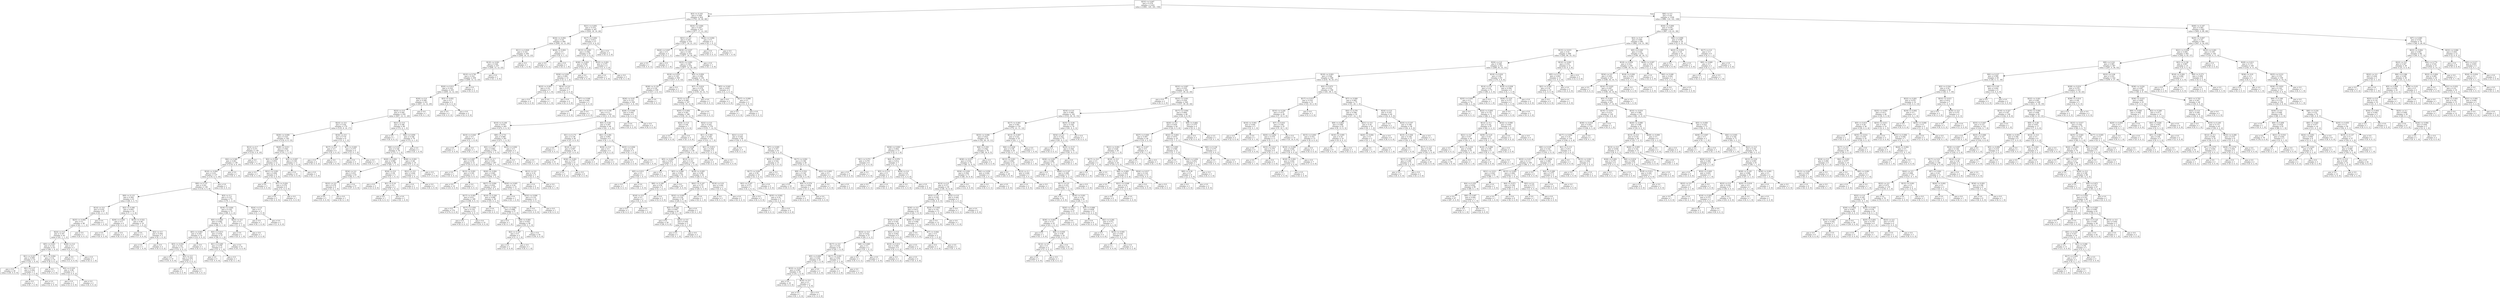 digraph Tree {
node [shape=box] ;
0 [label="X[33] <= 0.007\ngini = 0.379\nsamples = 2163\nvalue = [1681, 145, 181, 156]"] ;
1 [label="X[3] <= 0.103\ngini = 0.269\nsamples = 824\nvalue = [701, 35, 40, 48]"] ;
0 -> 1 [labeldistance=2.5, labelangle=45, headlabel="True"] ;
2 [label="X[21] <= 0.001\ngini = 0.374\nsamples = 287\nvalue = [224, 18, 19, 26]"] ;
1 -> 2 ;
3 [label="X[34] <= 0.002\ngini = 0.34\nsamples = 260\nvalue = [209, 14, 13, 24]"] ;
2 -> 3 ;
4 [label="X[11] <= 0.929\ngini = 0.331\nsamples = 258\nvalue = [209, 14, 12, 23]"] ;
3 -> 4 ;
5 [label="X[19] <= 0.041\ngini = 0.326\nsamples = 257\nvalue = [209, 13, 12, 23]"] ;
4 -> 5 ;
6 [label="X[10] <= 0.761\ngini = 0.321\nsamples = 256\nvalue = [209, 12, 12, 23]"] ;
5 -> 6 ;
7 [label="X[20] <= 0.011\ngini = 0.316\nsamples = 255\nvalue = [209, 12, 12, 22]"] ;
6 -> 7 ;
8 [label="X[30] <= 0.0\ngini = 0.309\nsamples = 251\nvalue = [207, 12, 12, 20]"] ;
7 -> 8 ;
9 [label="X[23] <= 0.0\ngini = 0.304\nsamples = 250\nvalue = [207, 12, 11, 20]"] ;
8 -> 9 ;
10 [label="X[23] <= 0.0\ngini = 0.354\nsamples = 170\nvalue = [135, 8, 10, 17]"] ;
9 -> 10 ;
11 [label="X[29] <= 0.009\ngini = 0.323\nsamples = 162\nvalue = [132, 6, 9, 15]"] ;
10 -> 11 ;
12 [label="X[12] <= 0.7\ngini = 0.271\nsamples = 139\nvalue = [118, 5, 6, 10]"] ;
11 -> 12 ;
13 [label="X[4] <= 0.369\ngini = 0.261\nsamples = 138\nvalue = [118, 4, 6, 10]"] ;
12 -> 13 ;
14 [label="X[16] <= 0.004\ngini = 0.251\nsamples = 137\nvalue = [118, 4, 5, 10]"] ;
13 -> 14 ;
15 [label="X[9] <= 0.137\ngini = 0.241\nsamples = 136\nvalue = [118, 4, 5, 9]"] ;
14 -> 15 ;
16 [label="X[9] <= 0.115\ngini = 0.363\nsamples = 61\nvalue = [48, 3, 3, 7]"] ;
15 -> 16 ;
17 [label="X[14] <= 0.0\ngini = 0.233\nsamples = 47\nvalue = [41, 2, 1, 3]"] ;
16 -> 17 ;
18 [label="X[25] <= 0.004\ngini = 0.2\nsamples = 46\nvalue = [41, 1, 1, 3]"] ;
17 -> 18 ;
19 [label="X[24] <= 0.0\ngini = 0.167\nsamples = 45\nvalue = [41, 1, 1, 2]"] ;
18 -> 19 ;
20 [label="X[5] <= 0.051\ngini = 0.132\nsamples = 43\nvalue = [40, 1, 0, 2]"] ;
19 -> 20 ;
21 [label="X[1] <= 0.227\ngini = 0.059\nsamples = 33\nvalue = [32, 1, 0, 0]"] ;
20 -> 21 ;
22 [label="gini = 0.0\nsamples = 30\nvalue = [30, 0, 0, 0]"] ;
21 -> 22 ;
23 [label="X[1] <= 0.37\ngini = 0.444\nsamples = 3\nvalue = [2, 1, 0, 0]"] ;
21 -> 23 ;
24 [label="gini = 0.0\nsamples = 1\nvalue = [0, 1, 0, 0]"] ;
23 -> 24 ;
25 [label="gini = 0.0\nsamples = 2\nvalue = [2, 0, 0, 0]"] ;
23 -> 25 ;
26 [label="X[7] <= 0.004\ngini = 0.32\nsamples = 10\nvalue = [8, 0, 0, 2]"] ;
20 -> 26 ;
27 [label="gini = 0.0\nsamples = 5\nvalue = [5, 0, 0, 0]"] ;
26 -> 27 ;
28 [label="X[2] <= 0.333\ngini = 0.48\nsamples = 5\nvalue = [3, 0, 0, 2]"] ;
26 -> 28 ;
29 [label="gini = 0.0\nsamples = 3\nvalue = [3, 0, 0, 0]"] ;
28 -> 29 ;
30 [label="gini = 0.0\nsamples = 2\nvalue = [0, 0, 0, 2]"] ;
28 -> 30 ;
31 [label="X[36] <= 0.0\ngini = 0.5\nsamples = 2\nvalue = [1, 0, 1, 0]"] ;
19 -> 31 ;
32 [label="gini = 0.0\nsamples = 1\nvalue = [1, 0, 0, 0]"] ;
31 -> 32 ;
33 [label="gini = 0.0\nsamples = 1\nvalue = [0, 0, 1, 0]"] ;
31 -> 33 ;
34 [label="gini = 0.0\nsamples = 1\nvalue = [0, 0, 0, 1]"] ;
18 -> 34 ;
35 [label="gini = 0.0\nsamples = 1\nvalue = [0, 1, 0, 0]"] ;
17 -> 35 ;
36 [label="X[2] <= 0.208\ngini = 0.643\nsamples = 14\nvalue = [7, 1, 2, 4]"] ;
16 -> 36 ;
37 [label="X[36] <= 0.001\ngini = 0.5\nsamples = 4\nvalue = [0, 0, 2, 2]"] ;
36 -> 37 ;
38 [label="gini = 0.0\nsamples = 2\nvalue = [0, 0, 2, 0]"] ;
37 -> 38 ;
39 [label="gini = 0.0\nsamples = 2\nvalue = [0, 0, 0, 2]"] ;
37 -> 39 ;
40 [label="X[10] <= 0.522\ngini = 0.46\nsamples = 10\nvalue = [7, 1, 0, 2]"] ;
36 -> 40 ;
41 [label="gini = 0.0\nsamples = 7\nvalue = [7, 0, 0, 0]"] ;
40 -> 41 ;
42 [label="X[2] <= 0.5\ngini = 0.444\nsamples = 3\nvalue = [0, 1, 0, 2]"] ;
40 -> 42 ;
43 [label="gini = 0.0\nsamples = 1\nvalue = [0, 1, 0, 0]"] ;
42 -> 43 ;
44 [label="gini = 0.0\nsamples = 2\nvalue = [0, 0, 0, 2]"] ;
42 -> 44 ;
45 [label="X[3] <= 0.1\ngini = 0.127\nsamples = 75\nvalue = [70, 1, 2, 2]"] ;
15 -> 45 ;
46 [label="X[18] <= 0.004\ngini = 0.105\nsamples = 73\nvalue = [69, 0, 2, 2]"] ;
45 -> 46 ;
47 [label="X[5] <= 0.003\ngini = 0.082\nsamples = 71\nvalue = [68, 0, 1, 2]"] ;
46 -> 47 ;
48 [label="X[5] <= 0.003\ngini = 0.245\nsamples = 14\nvalue = [12, 0, 0, 2]"] ;
47 -> 48 ;
49 [label="X[3] <= 0.054\ngini = 0.142\nsamples = 13\nvalue = [12, 0, 0, 1]"] ;
48 -> 49 ;
50 [label="gini = 0.0\nsamples = 10\nvalue = [10, 0, 0, 0]"] ;
49 -> 50 ;
51 [label="X[5] <= 0.0\ngini = 0.444\nsamples = 3\nvalue = [2, 0, 0, 1]"] ;
49 -> 51 ;
52 [label="gini = 0.0\nsamples = 2\nvalue = [2, 0, 0, 0]"] ;
51 -> 52 ;
53 [label="gini = 0.0\nsamples = 1\nvalue = [0, 0, 0, 1]"] ;
51 -> 53 ;
54 [label="gini = 0.0\nsamples = 1\nvalue = [0, 0, 0, 1]"] ;
48 -> 54 ;
55 [label="X[3] <= 0.013\ngini = 0.034\nsamples = 57\nvalue = [56, 0, 1, 0]"] ;
47 -> 55 ;
56 [label="X[1] <= 0.285\ngini = 0.278\nsamples = 6\nvalue = [5, 0, 1, 0]"] ;
55 -> 56 ;
57 [label="gini = 0.0\nsamples = 5\nvalue = [5, 0, 0, 0]"] ;
56 -> 57 ;
58 [label="gini = 0.0\nsamples = 1\nvalue = [0, 0, 1, 0]"] ;
56 -> 58 ;
59 [label="gini = 0.0\nsamples = 51\nvalue = [51, 0, 0, 0]"] ;
55 -> 59 ;
60 [label="X[23] <= 0.0\ngini = 0.5\nsamples = 2\nvalue = [1, 0, 1, 0]"] ;
46 -> 60 ;
61 [label="gini = 0.0\nsamples = 1\nvalue = [0, 0, 1, 0]"] ;
60 -> 61 ;
62 [label="gini = 0.0\nsamples = 1\nvalue = [1, 0, 0, 0]"] ;
60 -> 62 ;
63 [label="X[24] <= 0.0\ngini = 0.5\nsamples = 2\nvalue = [1, 1, 0, 0]"] ;
45 -> 63 ;
64 [label="gini = 0.0\nsamples = 1\nvalue = [0, 1, 0, 0]"] ;
63 -> 64 ;
65 [label="gini = 0.0\nsamples = 1\nvalue = [1, 0, 0, 0]"] ;
63 -> 65 ;
66 [label="gini = 0.0\nsamples = 1\nvalue = [0, 0, 0, 1]"] ;
14 -> 66 ;
67 [label="gini = 0.0\nsamples = 1\nvalue = [0, 0, 1, 0]"] ;
13 -> 67 ;
68 [label="gini = 0.0\nsamples = 1\nvalue = [0, 1, 0, 0]"] ;
12 -> 68 ;
69 [label="X[29] <= 0.011\ngini = 0.563\nsamples = 23\nvalue = [14, 1, 3, 5]"] ;
11 -> 69 ;
70 [label="X[2] <= 0.208\ngini = 0.653\nsamples = 12\nvalue = [4, 0, 3, 5]"] ;
69 -> 70 ;
71 [label="gini = 0.0\nsamples = 3\nvalue = [0, 0, 3, 0]"] ;
70 -> 71 ;
72 [label="X[31] <= 0.001\ngini = 0.494\nsamples = 9\nvalue = [4, 0, 0, 5]"] ;
70 -> 72 ;
73 [label="gini = 0.0\nsamples = 3\nvalue = [3, 0, 0, 0]"] ;
72 -> 73 ;
74 [label="X[1] <= 0.434\ngini = 0.278\nsamples = 6\nvalue = [1, 0, 0, 5]"] ;
72 -> 74 ;
75 [label="gini = 0.0\nsamples = 5\nvalue = [0, 0, 0, 5]"] ;
74 -> 75 ;
76 [label="gini = 0.0\nsamples = 1\nvalue = [1, 0, 0, 0]"] ;
74 -> 76 ;
77 [label="X[3] <= 0.097\ngini = 0.165\nsamples = 11\nvalue = [10, 1, 0, 0]"] ;
69 -> 77 ;
78 [label="gini = 0.0\nsamples = 10\nvalue = [10, 0, 0, 0]"] ;
77 -> 78 ;
79 [label="gini = 0.0\nsamples = 1\nvalue = [0, 1, 0, 0]"] ;
77 -> 79 ;
80 [label="X[34] <= 0.0\ngini = 0.719\nsamples = 8\nvalue = [3, 2, 1, 2]"] ;
10 -> 80 ;
81 [label="X[17] <= 0.0\ngini = 0.5\nsamples = 4\nvalue = [0, 2, 0, 2]"] ;
80 -> 81 ;
82 [label="gini = 0.0\nsamples = 2\nvalue = [0, 0, 0, 2]"] ;
81 -> 82 ;
83 [label="gini = 0.0\nsamples = 2\nvalue = [0, 2, 0, 0]"] ;
81 -> 83 ;
84 [label="X[7] <= 0.045\ngini = 0.375\nsamples = 4\nvalue = [3, 0, 1, 0]"] ;
80 -> 84 ;
85 [label="gini = 0.0\nsamples = 3\nvalue = [3, 0, 0, 0]"] ;
84 -> 85 ;
86 [label="gini = 0.0\nsamples = 1\nvalue = [0, 0, 1, 0]"] ;
84 -> 86 ;
87 [label="X[21] <= 0.0\ngini = 0.186\nsamples = 80\nvalue = [72, 4, 1, 3]"] ;
9 -> 87 ;
88 [label="gini = 0.0\nsamples = 1\nvalue = [0, 0, 0, 1]"] ;
87 -> 88 ;
89 [label="X[9] <= 0.859\ngini = 0.166\nsamples = 79\nvalue = [72, 4, 1, 2]"] ;
87 -> 89 ;
90 [label="X[6] <= 0.321\ngini = 0.146\nsamples = 78\nvalue = [72, 3, 1, 2]"] ;
89 -> 90 ;
91 [label="X[20] <= 0.002\ngini = 0.086\nsamples = 68\nvalue = [65, 1, 1, 1]"] ;
90 -> 91 ;
92 [label="X[34] <= 0.0\ngini = 0.031\nsamples = 63\nvalue = [62, 0, 1, 0]"] ;
91 -> 92 ;
93 [label="X[23] <= 0.0\ngini = 0.278\nsamples = 6\nvalue = [5, 0, 1, 0]"] ;
92 -> 93 ;
94 [label="gini = 0.0\nsamples = 5\nvalue = [5, 0, 0, 0]"] ;
93 -> 94 ;
95 [label="gini = 0.0\nsamples = 1\nvalue = [0, 0, 1, 0]"] ;
93 -> 95 ;
96 [label="gini = 0.0\nsamples = 57\nvalue = [57, 0, 0, 0]"] ;
92 -> 96 ;
97 [label="X[34] <= 0.0\ngini = 0.56\nsamples = 5\nvalue = [3, 1, 0, 1]"] ;
91 -> 97 ;
98 [label="gini = 0.0\nsamples = 3\nvalue = [3, 0, 0, 0]"] ;
97 -> 98 ;
99 [label="X[1] <= 0.16\ngini = 0.5\nsamples = 2\nvalue = [0, 1, 0, 1]"] ;
97 -> 99 ;
100 [label="gini = 0.0\nsamples = 1\nvalue = [0, 0, 0, 1]"] ;
99 -> 100 ;
101 [label="gini = 0.0\nsamples = 1\nvalue = [0, 1, 0, 0]"] ;
99 -> 101 ;
102 [label="X[36] <= 0.001\ngini = 0.46\nsamples = 10\nvalue = [7, 2, 0, 1]"] ;
90 -> 102 ;
103 [label="X[21] <= 0.0\ngini = 0.444\nsamples = 3\nvalue = [0, 2, 0, 1]"] ;
102 -> 103 ;
104 [label="gini = 0.0\nsamples = 1\nvalue = [0, 0, 0, 1]"] ;
103 -> 104 ;
105 [label="gini = 0.0\nsamples = 2\nvalue = [0, 2, 0, 0]"] ;
103 -> 105 ;
106 [label="gini = 0.0\nsamples = 7\nvalue = [7, 0, 0, 0]"] ;
102 -> 106 ;
107 [label="gini = 0.0\nsamples = 1\nvalue = [0, 1, 0, 0]"] ;
89 -> 107 ;
108 [label="gini = 0.0\nsamples = 1\nvalue = [0, 0, 1, 0]"] ;
8 -> 108 ;
109 [label="X[3] <= 0.052\ngini = 0.5\nsamples = 4\nvalue = [2, 0, 0, 2]"] ;
7 -> 109 ;
110 [label="gini = 0.0\nsamples = 2\nvalue = [0, 0, 0, 2]"] ;
109 -> 110 ;
111 [label="gini = 0.0\nsamples = 2\nvalue = [2, 0, 0, 0]"] ;
109 -> 111 ;
112 [label="gini = 0.0\nsamples = 1\nvalue = [0, 0, 0, 1]"] ;
6 -> 112 ;
113 [label="gini = 0.0\nsamples = 1\nvalue = [0, 1, 0, 0]"] ;
5 -> 113 ;
114 [label="gini = 0.0\nsamples = 1\nvalue = [0, 1, 0, 0]"] ;
4 -> 114 ;
115 [label="X[34] <= 0.003\ngini = 0.5\nsamples = 2\nvalue = [0, 0, 1, 1]"] ;
3 -> 115 ;
116 [label="gini = 0.0\nsamples = 1\nvalue = [0, 0, 0, 1]"] ;
115 -> 116 ;
117 [label="gini = 0.0\nsamples = 1\nvalue = [0, 0, 1, 0]"] ;
115 -> 117 ;
118 [label="X[17] <= 0.002\ngini = 0.615\nsamples = 27\nvalue = [15, 4, 6, 2]"] ;
2 -> 118 ;
119 [label="X[13] <= 0.001\ngini = 0.582\nsamples = 25\nvalue = [15, 4, 4, 2]"] ;
118 -> 119 ;
120 [label="X[36] <= 0.003\ngini = 0.508\nsamples = 21\nvalue = [14, 4, 1, 2]"] ;
119 -> 120 ;
121 [label="X[36] <= 0.001\ngini = 0.681\nsamples = 12\nvalue = [5, 4, 1, 2]"] ;
120 -> 121 ;
122 [label="X[23] <= 0.001\ngini = 0.32\nsamples = 5\nvalue = [4, 0, 1, 0]"] ;
121 -> 122 ;
123 [label="gini = 0.0\nsamples = 4\nvalue = [4, 0, 0, 0]"] ;
122 -> 123 ;
124 [label="gini = 0.0\nsamples = 1\nvalue = [0, 0, 1, 0]"] ;
122 -> 124 ;
125 [label="X[14] <= 0.0\ngini = 0.571\nsamples = 7\nvalue = [1, 4, 0, 2]"] ;
121 -> 125 ;
126 [label="gini = 0.0\nsamples = 4\nvalue = [0, 4, 0, 0]"] ;
125 -> 126 ;
127 [label="X[7] <= 0.046\ngini = 0.444\nsamples = 3\nvalue = [1, 0, 0, 2]"] ;
125 -> 127 ;
128 [label="gini = 0.0\nsamples = 1\nvalue = [1, 0, 0, 0]"] ;
127 -> 128 ;
129 [label="gini = 0.0\nsamples = 2\nvalue = [0, 0, 0, 2]"] ;
127 -> 129 ;
130 [label="gini = 0.0\nsamples = 9\nvalue = [9, 0, 0, 0]"] ;
120 -> 130 ;
131 [label="X[23] <= 0.001\ngini = 0.375\nsamples = 4\nvalue = [1, 0, 3, 0]"] ;
119 -> 131 ;
132 [label="gini = 0.0\nsamples = 1\nvalue = [1, 0, 0, 0]"] ;
131 -> 132 ;
133 [label="gini = 0.0\nsamples = 3\nvalue = [0, 0, 3, 0]"] ;
131 -> 133 ;
134 [label="gini = 0.0\nsamples = 2\nvalue = [0, 0, 2, 0]"] ;
118 -> 134 ;
135 [label="X[24] <= 0.004\ngini = 0.207\nsamples = 537\nvalue = [477, 17, 21, 22]"] ;
1 -> 135 ;
136 [label="X[31] <= 0.0\ngini = 0.201\nsamples = 535\nvalue = [477, 16, 21, 21]"] ;
135 -> 136 ;
137 [label="X[29] <= 0.007\ngini = 0.5\nsamples = 2\nvalue = [0, 0, 1, 1]"] ;
136 -> 137 ;
138 [label="gini = 0.0\nsamples = 1\nvalue = [0, 0, 0, 1]"] ;
137 -> 138 ;
139 [label="gini = 0.0\nsamples = 1\nvalue = [0, 0, 1, 0]"] ;
137 -> 139 ;
140 [label="X[16] <= 0.037\ngini = 0.195\nsamples = 533\nvalue = [477, 16, 20, 20]"] ;
136 -> 140 ;
141 [label="X[35] <= 0.002\ngini = 0.192\nsamples = 532\nvalue = [477, 15, 20, 20]"] ;
140 -> 141 ;
142 [label="X[18] <= 0.031\ngini = 0.129\nsamples = 340\nvalue = [317, 3, 8, 12]"] ;
141 -> 142 ;
143 [label="X[28] <= 0.129\ngini = 0.124\nsamples = 339\nvalue = [317, 3, 8, 11]"] ;
142 -> 143 ;
144 [label="X[26] <= 0.03\ngini = 0.119\nsamples = 338\nvalue = [317, 3, 8, 10]"] ;
143 -> 144 ;
145 [label="X[1] <= 0.159\ngini = 0.11\nsamples = 332\nvalue = [313, 3, 6, 10]"] ;
144 -> 145 ;
146 [label="X[10] <= 0.109\ngini = 0.076\nsamples = 283\nvalue = [272, 2, 4, 5]"] ;
145 -> 146 ;
147 [label="X[10] <= 0.043\ngini = 0.5\nsamples = 2\nvalue = [1, 1, 0, 0]"] ;
146 -> 147 ;
148 [label="gini = 0.0\nsamples = 1\nvalue = [1, 0, 0, 0]"] ;
147 -> 148 ;
149 [label="gini = 0.0\nsamples = 1\nvalue = [0, 1, 0, 0]"] ;
147 -> 149 ;
150 [label="X[9] <= 0.731\ngini = 0.069\nsamples = 281\nvalue = [271, 1, 4, 5]"] ;
146 -> 150 ;
151 [label="X[3] <= 0.117\ngini = 0.063\nsamples = 279\nvalue = [270, 1, 3, 5]"] ;
150 -> 151 ;
152 [label="X[9] <= 0.097\ngini = 0.278\nsamples = 12\nvalue = [10, 0, 0, 2]"] ;
151 -> 152 ;
153 [label="gini = 0.0\nsamples = 1\nvalue = [0, 0, 0, 1]"] ;
152 -> 153 ;
154 [label="X[15] <= 0.001\ngini = 0.165\nsamples = 11\nvalue = [10, 0, 0, 1]"] ;
152 -> 154 ;
155 [label="gini = 0.0\nsamples = 10\nvalue = [10, 0, 0, 0]"] ;
154 -> 155 ;
156 [label="gini = 0.0\nsamples = 1\nvalue = [0, 0, 0, 1]"] ;
154 -> 156 ;
157 [label="X[12] <= 0.7\ngini = 0.051\nsamples = 267\nvalue = [260, 1, 3, 3]"] ;
151 -> 157 ;
158 [label="X[20] <= 0.004\ngini = 0.045\nsamples = 262\nvalue = [256, 1, 2, 3]"] ;
157 -> 158 ;
159 [label="X[27] <= 0.004\ngini = 0.032\nsamples = 247\nvalue = [243, 0, 2, 2]"] ;
158 -> 159 ;
160 [label="X[17] <= 0.001\ngini = 0.011\nsamples = 189\nvalue = [188, 0, 0, 1]"] ;
159 -> 160 ;
161 [label="gini = 0.0\nsamples = 174\nvalue = [174, 0, 0, 0]"] ;
160 -> 161 ;
162 [label="X[17] <= 0.001\ngini = 0.124\nsamples = 15\nvalue = [14, 0, 0, 1]"] ;
160 -> 162 ;
163 [label="gini = 0.0\nsamples = 1\nvalue = [0, 0, 0, 1]"] ;
162 -> 163 ;
164 [label="gini = 0.0\nsamples = 14\nvalue = [14, 0, 0, 0]"] ;
162 -> 164 ;
165 [label="X[10] <= 0.326\ngini = 0.099\nsamples = 58\nvalue = [55, 0, 2, 1]"] ;
159 -> 165 ;
166 [label="gini = 0.0\nsamples = 1\nvalue = [0, 0, 0, 1]"] ;
165 -> 166 ;
167 [label="X[27] <= 0.004\ngini = 0.068\nsamples = 57\nvalue = [55, 0, 2, 0]"] ;
165 -> 167 ;
168 [label="gini = 0.0\nsamples = 1\nvalue = [0, 0, 1, 0]"] ;
167 -> 168 ;
169 [label="X[9] <= 0.093\ngini = 0.035\nsamples = 56\nvalue = [55, 0, 1, 0]"] ;
167 -> 169 ;
170 [label="X[2] <= 0.167\ngini = 0.5\nsamples = 2\nvalue = [1, 0, 1, 0]"] ;
169 -> 170 ;
171 [label="gini = 0.0\nsamples = 1\nvalue = [1, 0, 0, 0]"] ;
170 -> 171 ;
172 [label="gini = 0.0\nsamples = 1\nvalue = [0, 0, 1, 0]"] ;
170 -> 172 ;
173 [label="gini = 0.0\nsamples = 54\nvalue = [54, 0, 0, 0]"] ;
169 -> 173 ;
174 [label="X[20] <= 0.005\ngini = 0.24\nsamples = 15\nvalue = [13, 1, 0, 1]"] ;
158 -> 174 ;
175 [label="gini = 0.0\nsamples = 1\nvalue = [0, 1, 0, 0]"] ;
174 -> 175 ;
176 [label="X[33] <= 0.006\ngini = 0.133\nsamples = 14\nvalue = [13, 0, 0, 1]"] ;
174 -> 176 ;
177 [label="gini = 0.0\nsamples = 13\nvalue = [13, 0, 0, 0]"] ;
176 -> 177 ;
178 [label="gini = 0.0\nsamples = 1\nvalue = [0, 0, 0, 1]"] ;
176 -> 178 ;
179 [label="X[13] <= 0.0\ngini = 0.32\nsamples = 5\nvalue = [4, 0, 1, 0]"] ;
157 -> 179 ;
180 [label="gini = 0.0\nsamples = 4\nvalue = [4, 0, 0, 0]"] ;
179 -> 180 ;
181 [label="gini = 0.0\nsamples = 1\nvalue = [0, 0, 1, 0]"] ;
179 -> 181 ;
182 [label="X[33] <= 0.002\ngini = 0.5\nsamples = 2\nvalue = [1, 0, 1, 0]"] ;
150 -> 182 ;
183 [label="gini = 0.0\nsamples = 1\nvalue = [1, 0, 0, 0]"] ;
182 -> 183 ;
184 [label="gini = 0.0\nsamples = 1\nvalue = [0, 0, 1, 0]"] ;
182 -> 184 ;
185 [label="X[5] <= 0.05\ngini = 0.287\nsamples = 49\nvalue = [41, 1, 2, 5]"] ;
145 -> 185 ;
186 [label="X[1] <= 0.173\ngini = 0.139\nsamples = 40\nvalue = [37, 0, 0, 3]"] ;
185 -> 186 ;
187 [label="gini = 0.0\nsamples = 1\nvalue = [0, 0, 0, 1]"] ;
186 -> 187 ;
188 [label="X[14] <= 0.0\ngini = 0.097\nsamples = 39\nvalue = [37, 0, 0, 2]"] ;
186 -> 188 ;
189 [label="gini = 0.0\nsamples = 31\nvalue = [31, 0, 0, 0]"] ;
188 -> 189 ;
190 [label="X[36] <= 0.001\ngini = 0.375\nsamples = 8\nvalue = [6, 0, 0, 2]"] ;
188 -> 190 ;
191 [label="gini = 0.0\nsamples = 2\nvalue = [0, 0, 0, 2]"] ;
190 -> 191 ;
192 [label="gini = 0.0\nsamples = 6\nvalue = [6, 0, 0, 0]"] ;
190 -> 192 ;
193 [label="X[2] <= 0.292\ngini = 0.691\nsamples = 9\nvalue = [4, 1, 2, 2]"] ;
185 -> 193 ;
194 [label="X[34] <= 0.0\ngini = 0.5\nsamples = 4\nvalue = [0, 0, 2, 2]"] ;
193 -> 194 ;
195 [label="gini = 0.0\nsamples = 2\nvalue = [0, 0, 2, 0]"] ;
194 -> 195 ;
196 [label="gini = 0.0\nsamples = 2\nvalue = [0, 0, 0, 2]"] ;
194 -> 196 ;
197 [label="X[33] <= 0.004\ngini = 0.32\nsamples = 5\nvalue = [4, 1, 0, 0]"] ;
193 -> 197 ;
198 [label="gini = 0.0\nsamples = 4\nvalue = [4, 0, 0, 0]"] ;
197 -> 198 ;
199 [label="gini = 0.0\nsamples = 1\nvalue = [0, 1, 0, 0]"] ;
197 -> 199 ;
200 [label="X[28] <= 0.048\ngini = 0.444\nsamples = 6\nvalue = [4, 0, 2, 0]"] ;
144 -> 200 ;
201 [label="gini = 0.0\nsamples = 2\nvalue = [0, 0, 2, 0]"] ;
200 -> 201 ;
202 [label="gini = 0.0\nsamples = 4\nvalue = [4, 0, 0, 0]"] ;
200 -> 202 ;
203 [label="gini = 0.0\nsamples = 1\nvalue = [0, 0, 0, 1]"] ;
143 -> 203 ;
204 [label="gini = 0.0\nsamples = 1\nvalue = [0, 0, 0, 1]"] ;
142 -> 204 ;
205 [label="X[2] <= 0.958\ngini = 0.296\nsamples = 192\nvalue = [160, 12, 12, 8]"] ;
141 -> 205 ;
206 [label="X[7] <= 0.619\ngini = 0.276\nsamples = 188\nvalue = [159, 10, 12, 7]"] ;
205 -> 206 ;
207 [label="X[15] <= 0.01\ngini = 0.269\nsamples = 187\nvalue = [159, 10, 12, 6]"] ;
206 -> 207 ;
208 [label="X[35] <= 0.002\ngini = 0.261\nsamples = 186\nvalue = [159, 10, 12, 5]"] ;
207 -> 208 ;
209 [label="X[24] <= 0.0\ngini = 0.49\nsamples = 7\nvalue = [4, 3, 0, 0]"] ;
208 -> 209 ;
210 [label="gini = 0.0\nsamples = 4\nvalue = [4, 0, 0, 0]"] ;
209 -> 210 ;
211 [label="gini = 0.0\nsamples = 3\nvalue = [0, 3, 0, 0]"] ;
209 -> 211 ;
212 [label="X[22] <= 0.0\ngini = 0.243\nsamples = 179\nvalue = [155, 7, 12, 5]"] ;
208 -> 212 ;
213 [label="X[1] <= 0.565\ngini = 0.169\nsamples = 133\nvalue = [121, 2, 7, 3]"] ;
212 -> 213 ;
214 [label="X[4] <= 0.036\ngini = 0.146\nsamples = 130\nvalue = [120, 2, 5, 3]"] ;
213 -> 214 ;
215 [label="X[5] <= 0.024\ngini = 0.625\nsamples = 4\nvalue = [2, 1, 0, 1]"] ;
214 -> 215 ;
216 [label="X[5] <= 0.011\ngini = 0.5\nsamples = 2\nvalue = [0, 1, 0, 1]"] ;
215 -> 216 ;
217 [label="gini = 0.0\nsamples = 1\nvalue = [0, 0, 0, 1]"] ;
216 -> 217 ;
218 [label="gini = 0.0\nsamples = 1\nvalue = [0, 1, 0, 0]"] ;
216 -> 218 ;
219 [label="gini = 0.0\nsamples = 2\nvalue = [2, 0, 0, 0]"] ;
215 -> 219 ;
220 [label="X[12] <= 0.1\ngini = 0.121\nsamples = 126\nvalue = [118, 1, 5, 2]"] ;
214 -> 220 ;
221 [label="X[5] <= 0.006\ngini = 0.043\nsamples = 92\nvalue = [90, 1, 0, 1]"] ;
220 -> 221 ;
222 [label="X[6] <= 0.169\ngini = 0.56\nsamples = 5\nvalue = [3, 1, 0, 1]"] ;
221 -> 222 ;
223 [label="X[16] <= 0.0\ngini = 0.5\nsamples = 2\nvalue = [0, 1, 0, 1]"] ;
222 -> 223 ;
224 [label="gini = 0.0\nsamples = 1\nvalue = [0, 0, 0, 1]"] ;
223 -> 224 ;
225 [label="gini = 0.0\nsamples = 1\nvalue = [0, 1, 0, 0]"] ;
223 -> 225 ;
226 [label="gini = 0.0\nsamples = 3\nvalue = [3, 0, 0, 0]"] ;
222 -> 226 ;
227 [label="gini = 0.0\nsamples = 87\nvalue = [87, 0, 0, 0]"] ;
221 -> 227 ;
228 [label="X[19] <= 0.005\ngini = 0.299\nsamples = 34\nvalue = [28, 0, 5, 1]"] ;
220 -> 228 ;
229 [label="X[41] <= 0.167\ngini = 0.175\nsamples = 31\nvalue = [28, 0, 3, 0]"] ;
228 -> 229 ;
230 [label="X[32] <= 0.005\ngini = 0.124\nsamples = 30\nvalue = [28, 0, 2, 0]"] ;
229 -> 230 ;
231 [label="X[2] <= 0.542\ngini = 0.067\nsamples = 29\nvalue = [28, 0, 1, 0]"] ;
230 -> 231 ;
232 [label="gini = 0.0\nsamples = 26\nvalue = [26, 0, 0, 0]"] ;
231 -> 232 ;
233 [label="X[23] <= 0.0\ngini = 0.444\nsamples = 3\nvalue = [2, 0, 1, 0]"] ;
231 -> 233 ;
234 [label="gini = 0.0\nsamples = 1\nvalue = [0, 0, 1, 0]"] ;
233 -> 234 ;
235 [label="gini = 0.0\nsamples = 2\nvalue = [2, 0, 0, 0]"] ;
233 -> 235 ;
236 [label="gini = 0.0\nsamples = 1\nvalue = [0, 0, 1, 0]"] ;
230 -> 236 ;
237 [label="gini = 0.0\nsamples = 1\nvalue = [0, 0, 1, 0]"] ;
229 -> 237 ;
238 [label="X[19] <= 0.01\ngini = 0.444\nsamples = 3\nvalue = [0, 0, 2, 1]"] ;
228 -> 238 ;
239 [label="gini = 0.0\nsamples = 2\nvalue = [0, 0, 2, 0]"] ;
238 -> 239 ;
240 [label="gini = 0.0\nsamples = 1\nvalue = [0, 0, 0, 1]"] ;
238 -> 240 ;
241 [label="X[1] <= 0.813\ngini = 0.444\nsamples = 3\nvalue = [1, 0, 2, 0]"] ;
213 -> 241 ;
242 [label="gini = 0.0\nsamples = 2\nvalue = [0, 0, 2, 0]"] ;
241 -> 242 ;
243 [label="gini = 0.0\nsamples = 1\nvalue = [1, 0, 0, 0]"] ;
241 -> 243 ;
244 [label="X[21] <= 0.0\ngini = 0.428\nsamples = 46\nvalue = [34, 5, 5, 2]"] ;
212 -> 244 ;
245 [label="gini = 0.0\nsamples = 3\nvalue = [0, 0, 3, 0]"] ;
244 -> 245 ;
246 [label="X[7] <= 0.005\ngini = 0.357\nsamples = 43\nvalue = [34, 5, 2, 2]"] ;
244 -> 246 ;
247 [label="X[35] <= 0.002\ngini = 0.524\nsamples = 15\nvalue = [9, 5, 0, 1]"] ;
246 -> 247 ;
248 [label="X[17] <= 0.001\ngini = 0.58\nsamples = 10\nvalue = [4, 5, 0, 1]"] ;
247 -> 248 ;
249 [label="X[3] <= 0.167\ngini = 0.571\nsamples = 7\nvalue = [4, 2, 0, 1]"] ;
248 -> 249 ;
250 [label="gini = 0.0\nsamples = 2\nvalue = [0, 2, 0, 0]"] ;
249 -> 250 ;
251 [label="X[35] <= 0.002\ngini = 0.32\nsamples = 5\nvalue = [4, 0, 0, 1]"] ;
249 -> 251 ;
252 [label="gini = 0.0\nsamples = 1\nvalue = [0, 0, 0, 1]"] ;
251 -> 252 ;
253 [label="gini = 0.0\nsamples = 4\nvalue = [4, 0, 0, 0]"] ;
251 -> 253 ;
254 [label="gini = 0.0\nsamples = 3\nvalue = [0, 3, 0, 0]"] ;
248 -> 254 ;
255 [label="gini = 0.0\nsamples = 5\nvalue = [5, 0, 0, 0]"] ;
247 -> 255 ;
256 [label="X[17] <= 0.002\ngini = 0.196\nsamples = 28\nvalue = [25, 0, 2, 1]"] ;
246 -> 256 ;
257 [label="X[9] <= 0.522\ngini = 0.142\nsamples = 26\nvalue = [24, 0, 2, 0]"] ;
256 -> 257 ;
258 [label="gini = 0.0\nsamples = 19\nvalue = [19, 0, 0, 0]"] ;
257 -> 258 ;
259 [label="X[9] <= 0.579\ngini = 0.408\nsamples = 7\nvalue = [5, 0, 2, 0]"] ;
257 -> 259 ;
260 [label="gini = 0.0\nsamples = 2\nvalue = [0, 0, 2, 0]"] ;
259 -> 260 ;
261 [label="gini = 0.0\nsamples = 5\nvalue = [5, 0, 0, 0]"] ;
259 -> 261 ;
262 [label="X[21] <= 0.003\ngini = 0.5\nsamples = 2\nvalue = [1, 0, 0, 1]"] ;
256 -> 262 ;
263 [label="gini = 0.0\nsamples = 1\nvalue = [1, 0, 0, 0]"] ;
262 -> 263 ;
264 [label="gini = 0.0\nsamples = 1\nvalue = [0, 0, 0, 1]"] ;
262 -> 264 ;
265 [label="gini = 0.0\nsamples = 1\nvalue = [0, 0, 0, 1]"] ;
207 -> 265 ;
266 [label="gini = 0.0\nsamples = 1\nvalue = [0, 0, 0, 1]"] ;
206 -> 266 ;
267 [label="X[5] <= 0.045\ngini = 0.625\nsamples = 4\nvalue = [1, 2, 0, 1]"] ;
205 -> 267 ;
268 [label="gini = 0.0\nsamples = 2\nvalue = [0, 2, 0, 0]"] ;
267 -> 268 ;
269 [label="X[27] <= 0.008\ngini = 0.5\nsamples = 2\nvalue = [1, 0, 0, 1]"] ;
267 -> 269 ;
270 [label="gini = 0.0\nsamples = 1\nvalue = [1, 0, 0, 0]"] ;
269 -> 270 ;
271 [label="gini = 0.0\nsamples = 1\nvalue = [0, 0, 0, 1]"] ;
269 -> 271 ;
272 [label="gini = 0.0\nsamples = 1\nvalue = [0, 1, 0, 0]"] ;
140 -> 272 ;
273 [label="X[24] <= 0.004\ngini = 0.5\nsamples = 2\nvalue = [0, 1, 0, 1]"] ;
135 -> 273 ;
274 [label="gini = 0.0\nsamples = 1\nvalue = [0, 0, 0, 1]"] ;
273 -> 274 ;
275 [label="gini = 0.0\nsamples = 1\nvalue = [0, 1, 0, 0]"] ;
273 -> 275 ;
276 [label="X[8] <= 0.5\ngini = 0.44\nsamples = 1339\nvalue = [980, 110, 141, 108]"] ;
0 -> 276 [labeldistance=2.5, labelangle=-45, headlabel="False"] ;
277 [label="X[34] <= 0.009\ngini = 0.476\nsamples = 697\nvalue = [487, 110, 61, 39]"] ;
276 -> 277 ;
278 [label="X[3] <= 0.27\ngini = 0.464\nsamples = 681\nvalue = [482, 110, 51, 38]"] ;
277 -> 278 ;
279 [label="X[15] <= 0.015\ngini = 0.52\nsamples = 446\nvalue = [292, 90, 33, 31]"] ;
278 -> 279 ;
280 [label="X[30] <= 0.0\ngini = 0.508\nsamples = 431\nvalue = [288, 81, 31, 31]"] ;
279 -> 280 ;
281 [label="X[19] <= 0.003\ngini = 0.546\nsamples = 348\nvalue = [218, 78, 25, 27]"] ;
280 -> 281 ;
282 [label="X[33] <= 0.007\ngini = 0.535\nsamples = 242\nvalue = [157, 39, 22, 24]"] ;
281 -> 282 ;
283 [label="gini = 0.0\nsamples = 2\nvalue = [0, 0, 2, 0]"] ;
282 -> 283 ;
284 [label="X[23] <= 0.001\ngini = 0.529\nsamples = 240\nvalue = [157, 39, 20, 24]"] ;
282 -> 284 ;
285 [label="X[16] <= 0.0\ngini = 0.484\nsamples = 192\nvalue = [133, 30, 14, 15]"] ;
284 -> 285 ;
286 [label="X[17] <= 0.001\ngini = 0.562\nsamples = 116\nvalue = [72, 21, 11, 12]"] ;
285 -> 286 ;
287 [label="X[33] <= 0.008\ngini = 0.623\nsamples = 91\nvalue = [50, 20, 10, 11]"] ;
286 -> 287 ;
288 [label="X[36] <= 0.003\ngini = 0.663\nsamples = 13\nvalue = [2, 4, 1, 6]"] ;
287 -> 288 ;
289 [label="X[1] <= 0.372\ngini = 0.278\nsamples = 6\nvalue = [1, 0, 0, 5]"] ;
288 -> 289 ;
290 [label="gini = 0.0\nsamples = 5\nvalue = [0, 0, 0, 5]"] ;
289 -> 290 ;
291 [label="gini = 0.0\nsamples = 1\nvalue = [1, 0, 0, 0]"] ;
289 -> 291 ;
292 [label="X[4] <= 0.079\ngini = 0.612\nsamples = 7\nvalue = [1, 4, 1, 1]"] ;
288 -> 292 ;
293 [label="X[3] <= 0.112\ngini = 0.5\nsamples = 2\nvalue = [0, 0, 1, 1]"] ;
292 -> 293 ;
294 [label="gini = 0.0\nsamples = 1\nvalue = [0, 0, 0, 1]"] ;
293 -> 294 ;
295 [label="gini = 0.0\nsamples = 1\nvalue = [0, 0, 1, 0]"] ;
293 -> 295 ;
296 [label="X[34] <= 0.0\ngini = 0.32\nsamples = 5\nvalue = [1, 4, 0, 0]"] ;
292 -> 296 ;
297 [label="gini = 0.0\nsamples = 1\nvalue = [1, 0, 0, 0]"] ;
296 -> 297 ;
298 [label="gini = 0.0\nsamples = 4\nvalue = [0, 4, 0, 0]"] ;
296 -> 298 ;
299 [label="X[4] <= 0.301\ngini = 0.562\nsamples = 78\nvalue = [48, 16, 9, 5]"] ;
287 -> 299 ;
300 [label="X[36] <= 0.015\ngini = 0.534\nsamples = 74\nvalue = [48, 12, 9, 5]"] ;
299 -> 300 ;
301 [label="X[34] <= 0.001\ngini = 0.504\nsamples = 71\nvalue = [48, 10, 9, 4]"] ;
300 -> 301 ;
302 [label="X[14] <= 0.0\ngini = 0.571\nsamples = 59\nvalue = [36, 10, 9, 4]"] ;
301 -> 302 ;
303 [label="X[23] <= 0.0\ngini = 0.538\nsamples = 56\nvalue = [36, 8, 9, 3]"] ;
302 -> 303 ;
304 [label="X[30] <= 0.0\ngini = 0.613\nsamples = 43\nvalue = [24, 7, 9, 3]"] ;
303 -> 304 ;
305 [label="X[16] <= 0.0\ngini = 0.545\nsamples = 36\nvalue = [23, 6, 4, 3]"] ;
304 -> 305 ;
306 [label="X[23] <= 0.0\ngini = 0.422\nsamples = 27\nvalue = [20, 2, 4, 1]"] ;
305 -> 306 ;
307 [label="X[17] <= 0.0\ngini = 0.333\nsamples = 25\nvalue = [20, 1, 4, 0]"] ;
306 -> 307 ;
308 [label="X[5] <= 0.065\ngini = 0.244\nsamples = 22\nvalue = [19, 1, 2, 0]"] ;
307 -> 308 ;
309 [label="X[33] <= 0.018\ngini = 0.095\nsamples = 20\nvalue = [19, 1, 0, 0]"] ;
308 -> 309 ;
310 [label="gini = 0.0\nsamples = 18\nvalue = [18, 0, 0, 0]"] ;
309 -> 310 ;
311 [label="X[16] <= 0.0\ngini = 0.5\nsamples = 2\nvalue = [1, 1, 0, 0]"] ;
309 -> 311 ;
312 [label="gini = 0.0\nsamples = 1\nvalue = [0, 1, 0, 0]"] ;
311 -> 312 ;
313 [label="gini = 0.0\nsamples = 1\nvalue = [1, 0, 0, 0]"] ;
311 -> 313 ;
314 [label="gini = 0.0\nsamples = 2\nvalue = [0, 0, 2, 0]"] ;
308 -> 314 ;
315 [label="X[17] <= 0.001\ngini = 0.444\nsamples = 3\nvalue = [1, 0, 2, 0]"] ;
307 -> 315 ;
316 [label="gini = 0.0\nsamples = 2\nvalue = [0, 0, 2, 0]"] ;
315 -> 316 ;
317 [label="gini = 0.0\nsamples = 1\nvalue = [1, 0, 0, 0]"] ;
315 -> 317 ;
318 [label="X[6] <= 0.065\ngini = 0.5\nsamples = 2\nvalue = [0, 1, 0, 1]"] ;
306 -> 318 ;
319 [label="gini = 0.0\nsamples = 1\nvalue = [0, 0, 0, 1]"] ;
318 -> 319 ;
320 [label="gini = 0.0\nsamples = 1\nvalue = [0, 1, 0, 0]"] ;
318 -> 320 ;
321 [label="X[21] <= 0.0\ngini = 0.642\nsamples = 9\nvalue = [3, 4, 0, 2]"] ;
305 -> 321 ;
322 [label="X[10] <= 0.413\ngini = 0.444\nsamples = 6\nvalue = [0, 4, 0, 2]"] ;
321 -> 322 ;
323 [label="gini = 0.0\nsamples = 2\nvalue = [0, 0, 0, 2]"] ;
322 -> 323 ;
324 [label="gini = 0.0\nsamples = 4\nvalue = [0, 4, 0, 0]"] ;
322 -> 324 ;
325 [label="gini = 0.0\nsamples = 3\nvalue = [3, 0, 0, 0]"] ;
321 -> 325 ;
326 [label="X[26] <= 0.016\ngini = 0.449\nsamples = 7\nvalue = [1, 1, 5, 0]"] ;
304 -> 326 ;
327 [label="gini = 0.0\nsamples = 5\nvalue = [0, 0, 5, 0]"] ;
326 -> 327 ;
328 [label="X[7] <= 0.044\ngini = 0.5\nsamples = 2\nvalue = [1, 1, 0, 0]"] ;
326 -> 328 ;
329 [label="gini = 0.0\nsamples = 1\nvalue = [1, 0, 0, 0]"] ;
328 -> 329 ;
330 [label="gini = 0.0\nsamples = 1\nvalue = [0, 1, 0, 0]"] ;
328 -> 330 ;
331 [label="X[24] <= 0.003\ngini = 0.142\nsamples = 13\nvalue = [12, 1, 0, 0]"] ;
303 -> 331 ;
332 [label="gini = 0.0\nsamples = 12\nvalue = [12, 0, 0, 0]"] ;
331 -> 332 ;
333 [label="gini = 0.0\nsamples = 1\nvalue = [0, 1, 0, 0]"] ;
331 -> 333 ;
334 [label="X[22] <= 0.0\ngini = 0.444\nsamples = 3\nvalue = [0, 2, 0, 1]"] ;
302 -> 334 ;
335 [label="gini = 0.0\nsamples = 1\nvalue = [0, 0, 0, 1]"] ;
334 -> 335 ;
336 [label="gini = 0.0\nsamples = 2\nvalue = [0, 2, 0, 0]"] ;
334 -> 336 ;
337 [label="gini = 0.0\nsamples = 12\nvalue = [12, 0, 0, 0]"] ;
301 -> 337 ;
338 [label="X[4] <= 0.059\ngini = 0.444\nsamples = 3\nvalue = [0, 2, 0, 1]"] ;
300 -> 338 ;
339 [label="gini = 0.0\nsamples = 1\nvalue = [0, 0, 0, 1]"] ;
338 -> 339 ;
340 [label="gini = 0.0\nsamples = 2\nvalue = [0, 2, 0, 0]"] ;
338 -> 340 ;
341 [label="gini = 0.0\nsamples = 4\nvalue = [0, 4, 0, 0]"] ;
299 -> 341 ;
342 [label="X[13] <= 0.007\ngini = 0.221\nsamples = 25\nvalue = [22, 1, 1, 1]"] ;
286 -> 342 ;
343 [label="X[4] <= 0.428\ngini = 0.156\nsamples = 24\nvalue = [22, 0, 1, 1]"] ;
342 -> 343 ;
344 [label="X[13] <= 0.001\ngini = 0.083\nsamples = 23\nvalue = [22, 0, 0, 1]"] ;
343 -> 344 ;
345 [label="gini = 0.0\nsamples = 20\nvalue = [20, 0, 0, 0]"] ;
344 -> 345 ;
346 [label="X[12] <= 0.1\ngini = 0.444\nsamples = 3\nvalue = [2, 0, 0, 1]"] ;
344 -> 346 ;
347 [label="gini = 0.0\nsamples = 2\nvalue = [2, 0, 0, 0]"] ;
346 -> 347 ;
348 [label="gini = 0.0\nsamples = 1\nvalue = [0, 0, 0, 1]"] ;
346 -> 348 ;
349 [label="gini = 0.0\nsamples = 1\nvalue = [0, 0, 1, 0]"] ;
343 -> 349 ;
350 [label="gini = 0.0\nsamples = 1\nvalue = [0, 1, 0, 0]"] ;
342 -> 350 ;
351 [label="X[25] <= 0.06\ngini = 0.339\nsamples = 76\nvalue = [61, 9, 3, 3]"] ;
285 -> 351 ;
352 [label="X[34] <= 0.0\ngini = 0.322\nsamples = 75\nvalue = [61, 9, 3, 2]"] ;
351 -> 352 ;
353 [label="gini = 0.0\nsamples = 1\nvalue = [0, 0, 0, 1]"] ;
352 -> 353 ;
354 [label="X[33] <= 0.15\ngini = 0.304\nsamples = 74\nvalue = [61, 9, 3, 1]"] ;
352 -> 354 ;
355 [label="X[36] <= 0.001\ngini = 0.286\nsamples = 73\nvalue = [61, 9, 2, 1]"] ;
354 -> 355 ;
356 [label="gini = 0.0\nsamples = 1\nvalue = [0, 1, 0, 0]"] ;
355 -> 356 ;
357 [label="X[40] <= 0.167\ngini = 0.269\nsamples = 72\nvalue = [61, 8, 2, 1]"] ;
355 -> 357 ;
358 [label="X[17] <= 0.0\ngini = 0.251\nsamples = 71\nvalue = [61, 7, 2, 1]"] ;
357 -> 358 ;
359 [label="gini = 0.0\nsamples = 33\nvalue = [33, 0, 0, 0]"] ;
358 -> 359 ;
360 [label="X[16] <= 0.001\ngini = 0.42\nsamples = 38\nvalue = [28, 7, 2, 1]"] ;
358 -> 360 ;
361 [label="X[20] <= 0.011\ngini = 0.261\nsamples = 27\nvalue = [23, 3, 0, 1]"] ;
360 -> 361 ;
362 [label="X[36] <= 0.003\ngini = 0.15\nsamples = 25\nvalue = [23, 1, 0, 1]"] ;
361 -> 362 ;
363 [label="gini = 0.0\nsamples = 1\nvalue = [0, 1, 0, 0]"] ;
362 -> 363 ;
364 [label="X[9] <= 0.039\ngini = 0.08\nsamples = 24\nvalue = [23, 0, 0, 1]"] ;
362 -> 364 ;
365 [label="X[14] <= 0.0\ngini = 0.5\nsamples = 2\nvalue = [1, 0, 0, 1]"] ;
364 -> 365 ;
366 [label="gini = 0.0\nsamples = 1\nvalue = [1, 0, 0, 0]"] ;
365 -> 366 ;
367 [label="gini = 0.0\nsamples = 1\nvalue = [0, 0, 0, 1]"] ;
365 -> 367 ;
368 [label="gini = 0.0\nsamples = 22\nvalue = [22, 0, 0, 0]"] ;
364 -> 368 ;
369 [label="gini = 0.0\nsamples = 2\nvalue = [0, 2, 0, 0]"] ;
361 -> 369 ;
370 [label="X[3] <= 0.089\ngini = 0.628\nsamples = 11\nvalue = [5, 4, 2, 0]"] ;
360 -> 370 ;
371 [label="gini = 0.0\nsamples = 4\nvalue = [4, 0, 0, 0]"] ;
370 -> 371 ;
372 [label="X[2] <= 0.292\ngini = 0.571\nsamples = 7\nvalue = [1, 4, 2, 0]"] ;
370 -> 372 ;
373 [label="gini = 0.0\nsamples = 4\nvalue = [0, 4, 0, 0]"] ;
372 -> 373 ;
374 [label="X[35] <= 0.005\ngini = 0.444\nsamples = 3\nvalue = [1, 0, 2, 0]"] ;
372 -> 374 ;
375 [label="gini = 0.0\nsamples = 1\nvalue = [1, 0, 0, 0]"] ;
374 -> 375 ;
376 [label="gini = 0.0\nsamples = 2\nvalue = [0, 0, 2, 0]"] ;
374 -> 376 ;
377 [label="gini = 0.0\nsamples = 1\nvalue = [0, 1, 0, 0]"] ;
357 -> 377 ;
378 [label="gini = 0.0\nsamples = 1\nvalue = [0, 0, 1, 0]"] ;
354 -> 378 ;
379 [label="gini = 0.0\nsamples = 1\nvalue = [0, 0, 0, 1]"] ;
351 -> 379 ;
380 [label="X[17] <= 0.004\ngini = 0.664\nsamples = 48\nvalue = [24, 9, 6, 9]"] ;
284 -> 380 ;
381 [label="X[20] <= 0.0\ngini = 0.629\nsamples = 44\nvalue = [24, 9, 5, 6]"] ;
380 -> 381 ;
382 [label="X[27] <= 0.005\ngini = 0.497\nsamples = 28\nvalue = [19, 2, 2, 5]"] ;
381 -> 382 ;
383 [label="X[21] <= 0.001\ngini = 0.426\nsamples = 26\nvalue = [19, 1, 1, 5]"] ;
382 -> 383 ;
384 [label="X[17] <= 0.0\ngini = 0.5\nsamples = 2\nvalue = [0, 1, 1, 0]"] ;
383 -> 384 ;
385 [label="gini = 0.0\nsamples = 1\nvalue = [0, 0, 1, 0]"] ;
384 -> 385 ;
386 [label="gini = 0.0\nsamples = 1\nvalue = [0, 1, 0, 0]"] ;
384 -> 386 ;
387 [label="X[16] <= 0.0\ngini = 0.33\nsamples = 24\nvalue = [19, 0, 0, 5]"] ;
383 -> 387 ;
388 [label="X[6] <= 0.065\ngini = 0.494\nsamples = 9\nvalue = [5, 0, 0, 4]"] ;
387 -> 388 ;
389 [label="gini = 0.0\nsamples = 4\nvalue = [4, 0, 0, 0]"] ;
388 -> 389 ;
390 [label="X[21] <= 0.048\ngini = 0.32\nsamples = 5\nvalue = [1, 0, 0, 4]"] ;
388 -> 390 ;
391 [label="gini = 0.0\nsamples = 4\nvalue = [0, 0, 0, 4]"] ;
390 -> 391 ;
392 [label="gini = 0.0\nsamples = 1\nvalue = [1, 0, 0, 0]"] ;
390 -> 392 ;
393 [label="X[24] <= 0.017\ngini = 0.124\nsamples = 15\nvalue = [14, 0, 0, 1]"] ;
387 -> 393 ;
394 [label="gini = 0.0\nsamples = 14\nvalue = [14, 0, 0, 0]"] ;
393 -> 394 ;
395 [label="gini = 0.0\nsamples = 1\nvalue = [0, 0, 0, 1]"] ;
393 -> 395 ;
396 [label="X[0] <= 0.227\ngini = 0.5\nsamples = 2\nvalue = [0, 1, 1, 0]"] ;
382 -> 396 ;
397 [label="gini = 0.0\nsamples = 1\nvalue = [0, 0, 1, 0]"] ;
396 -> 397 ;
398 [label="gini = 0.0\nsamples = 1\nvalue = [0, 1, 0, 0]"] ;
396 -> 398 ;
399 [label="X[22] <= 0.003\ngini = 0.672\nsamples = 16\nvalue = [5, 7, 3, 1]"] ;
381 -> 399 ;
400 [label="X[6] <= 0.065\ngini = 0.569\nsamples = 12\nvalue = [2, 7, 3, 0]"] ;
399 -> 400 ;
401 [label="gini = 0.0\nsamples = 5\nvalue = [0, 5, 0, 0]"] ;
400 -> 401 ;
402 [label="X[24] <= 0.002\ngini = 0.653\nsamples = 7\nvalue = [2, 2, 3, 0]"] ;
400 -> 402 ;
403 [label="X[9] <= 0.39\ngini = 0.5\nsamples = 4\nvalue = [2, 2, 0, 0]"] ;
402 -> 403 ;
404 [label="gini = 0.0\nsamples = 2\nvalue = [0, 2, 0, 0]"] ;
403 -> 404 ;
405 [label="gini = 0.0\nsamples = 2\nvalue = [2, 0, 0, 0]"] ;
403 -> 405 ;
406 [label="gini = 0.0\nsamples = 3\nvalue = [0, 0, 3, 0]"] ;
402 -> 406 ;
407 [label="X[0] <= 0.136\ngini = 0.375\nsamples = 4\nvalue = [3, 0, 0, 1]"] ;
399 -> 407 ;
408 [label="gini = 0.0\nsamples = 1\nvalue = [0, 0, 0, 1]"] ;
407 -> 408 ;
409 [label="gini = 0.0\nsamples = 3\nvalue = [3, 0, 0, 0]"] ;
407 -> 409 ;
410 [label="X[9] <= 0.682\ngini = 0.375\nsamples = 4\nvalue = [0, 0, 1, 3]"] ;
380 -> 410 ;
411 [label="gini = 0.0\nsamples = 3\nvalue = [0, 0, 0, 3]"] ;
410 -> 411 ;
412 [label="gini = 0.0\nsamples = 1\nvalue = [0, 0, 1, 0]"] ;
410 -> 412 ;
413 [label="X[3] <= 0.073\ngini = 0.532\nsamples = 106\nvalue = [61, 39, 3, 3]"] ;
281 -> 413 ;
414 [label="X[17] <= 0.017\ngini = 0.516\nsamples = 31\nvalue = [10, 19, 2, 0]"] ;
413 -> 414 ;
415 [label="X[10] <= 0.326\ngini = 0.472\nsamples = 28\nvalue = [7, 19, 2, 0]"] ;
414 -> 415 ;
416 [label="X[16] <= 0.001\ngini = 0.444\nsamples = 3\nvalue = [2, 0, 1, 0]"] ;
415 -> 416 ;
417 [label="gini = 0.0\nsamples = 2\nvalue = [2, 0, 0, 0]"] ;
416 -> 417 ;
418 [label="gini = 0.0\nsamples = 1\nvalue = [0, 0, 1, 0]"] ;
416 -> 418 ;
419 [label="X[7] <= 0.033\ngini = 0.381\nsamples = 25\nvalue = [5, 19, 1, 0]"] ;
415 -> 419 ;
420 [label="X[20] <= 0.002\ngini = 0.579\nsamples = 11\nvalue = [5, 5, 1, 0]"] ;
419 -> 420 ;
421 [label="gini = 0.0\nsamples = 5\nvalue = [5, 0, 0, 0]"] ;
420 -> 421 ;
422 [label="X[33] <= 0.011\ngini = 0.278\nsamples = 6\nvalue = [0, 5, 1, 0]"] ;
420 -> 422 ;
423 [label="gini = 0.0\nsamples = 1\nvalue = [0, 0, 1, 0]"] ;
422 -> 423 ;
424 [label="gini = 0.0\nsamples = 5\nvalue = [0, 5, 0, 0]"] ;
422 -> 424 ;
425 [label="gini = 0.0\nsamples = 14\nvalue = [0, 14, 0, 0]"] ;
419 -> 425 ;
426 [label="gini = 0.0\nsamples = 3\nvalue = [3, 0, 0, 0]"] ;
414 -> 426 ;
427 [label="X[7] <= 0.009\ngini = 0.465\nsamples = 75\nvalue = [51, 20, 1, 3]"] ;
413 -> 427 ;
428 [label="X[4] <= 0.376\ngini = 0.596\nsamples = 35\nvalue = [17, 14, 1, 3]"] ;
427 -> 428 ;
429 [label="X[9] <= 0.602\ngini = 0.586\nsamples = 25\nvalue = [9, 13, 0, 3]"] ;
428 -> 429 ;
430 [label="X[15] <= 0.003\ngini = 0.551\nsamples = 15\nvalue = [9, 4, 0, 2]"] ;
429 -> 430 ;
431 [label="X[19] <= 0.006\ngini = 0.426\nsamples = 13\nvalue = [9, 4, 0, 0]"] ;
430 -> 431 ;
432 [label="X[18] <= 0.002\ngini = 0.444\nsamples = 6\nvalue = [2, 4, 0, 0]"] ;
431 -> 432 ;
433 [label="gini = 0.0\nsamples = 2\nvalue = [2, 0, 0, 0]"] ;
432 -> 433 ;
434 [label="gini = 0.0\nsamples = 4\nvalue = [0, 4, 0, 0]"] ;
432 -> 434 ;
435 [label="gini = 0.0\nsamples = 7\nvalue = [7, 0, 0, 0]"] ;
431 -> 435 ;
436 [label="gini = 0.0\nsamples = 2\nvalue = [0, 0, 0, 2]"] ;
430 -> 436 ;
437 [label="X[16] <= 0.005\ngini = 0.18\nsamples = 10\nvalue = [0, 9, 0, 1]"] ;
429 -> 437 ;
438 [label="gini = 0.0\nsamples = 9\nvalue = [0, 9, 0, 0]"] ;
437 -> 438 ;
439 [label="gini = 0.0\nsamples = 1\nvalue = [0, 0, 0, 1]"] ;
437 -> 439 ;
440 [label="X[21] <= 0.0\ngini = 0.34\nsamples = 10\nvalue = [8, 1, 1, 0]"] ;
428 -> 440 ;
441 [label="X[20] <= 0.004\ngini = 0.5\nsamples = 2\nvalue = [0, 1, 1, 0]"] ;
440 -> 441 ;
442 [label="gini = 0.0\nsamples = 1\nvalue = [0, 1, 0, 0]"] ;
441 -> 442 ;
443 [label="gini = 0.0\nsamples = 1\nvalue = [0, 0, 1, 0]"] ;
441 -> 443 ;
444 [label="gini = 0.0\nsamples = 8\nvalue = [8, 0, 0, 0]"] ;
440 -> 444 ;
445 [label="X[24] <= 0.0\ngini = 0.255\nsamples = 40\nvalue = [34, 6, 0, 0]"] ;
427 -> 445 ;
446 [label="gini = 0.0\nsamples = 2\nvalue = [0, 2, 0, 0]"] ;
445 -> 446 ;
447 [label="X[33] <= 0.107\ngini = 0.188\nsamples = 38\nvalue = [34, 4, 0, 0]"] ;
445 -> 447 ;
448 [label="X[10] <= 0.304\ngini = 0.149\nsamples = 37\nvalue = [34, 3, 0, 0]"] ;
447 -> 448 ;
449 [label="gini = 0.0\nsamples = 1\nvalue = [0, 1, 0, 0]"] ;
448 -> 449 ;
450 [label="X[17] <= 0.0\ngini = 0.105\nsamples = 36\nvalue = [34, 2, 0, 0]"] ;
448 -> 450 ;
451 [label="X[17] <= 0.0\ngini = 0.298\nsamples = 11\nvalue = [9, 2, 0, 0]"] ;
450 -> 451 ;
452 [label="gini = 0.0\nsamples = 9\nvalue = [9, 0, 0, 0]"] ;
451 -> 452 ;
453 [label="gini = 0.0\nsamples = 2\nvalue = [0, 2, 0, 0]"] ;
451 -> 453 ;
454 [label="gini = 0.0\nsamples = 25\nvalue = [25, 0, 0, 0]"] ;
450 -> 454 ;
455 [label="gini = 0.0\nsamples = 1\nvalue = [0, 1, 0, 0]"] ;
447 -> 455 ;
456 [label="X[18] <= 0.022\ngini = 0.28\nsamples = 83\nvalue = [70, 3, 6, 4]"] ;
280 -> 456 ;
457 [label="X[14] <= 0.0\ngini = 0.22\nsamples = 75\nvalue = [66, 2, 3, 4]"] ;
456 -> 457 ;
458 [label="X[35] <= 0.001\ngini = 0.2\nsamples = 74\nvalue = [66, 2, 2, 4]"] ;
457 -> 458 ;
459 [label="gini = 0.0\nsamples = 1\nvalue = [0, 0, 0, 1]"] ;
458 -> 459 ;
460 [label="X[22] <= 0.005\ngini = 0.179\nsamples = 73\nvalue = [66, 2, 2, 3]"] ;
458 -> 460 ;
461 [label="X[12] <= 0.1\ngini = 0.142\nsamples = 67\nvalue = [62, 2, 2, 1]"] ;
460 -> 461 ;
462 [label="X[21] <= 0.0\ngini = 0.07\nsamples = 56\nvalue = [54, 0, 1, 1]"] ;
461 -> 462 ;
463 [label="gini = 0.0\nsamples = 1\nvalue = [0, 0, 0, 1]"] ;
462 -> 463 ;
464 [label="X[31] <= 0.216\ngini = 0.036\nsamples = 55\nvalue = [54, 0, 1, 0]"] ;
462 -> 464 ;
465 [label="gini = 0.0\nsamples = 54\nvalue = [54, 0, 0, 0]"] ;
464 -> 465 ;
466 [label="gini = 0.0\nsamples = 1\nvalue = [0, 0, 1, 0]"] ;
464 -> 466 ;
467 [label="X[39] <= 0.25\ngini = 0.43\nsamples = 11\nvalue = [8, 2, 1, 0]"] ;
461 -> 467 ;
468 [label="X[16] <= 0.006\ngini = 0.198\nsamples = 9\nvalue = [8, 0, 1, 0]"] ;
467 -> 468 ;
469 [label="gini = 0.0\nsamples = 8\nvalue = [8, 0, 0, 0]"] ;
468 -> 469 ;
470 [label="gini = 0.0\nsamples = 1\nvalue = [0, 0, 1, 0]"] ;
468 -> 470 ;
471 [label="gini = 0.0\nsamples = 2\nvalue = [0, 2, 0, 0]"] ;
467 -> 471 ;
472 [label="X[32] <= 0.009\ngini = 0.444\nsamples = 6\nvalue = [4, 0, 0, 2]"] ;
460 -> 472 ;
473 [label="gini = 0.0\nsamples = 2\nvalue = [0, 0, 0, 2]"] ;
472 -> 473 ;
474 [label="gini = 0.0\nsamples = 4\nvalue = [4, 0, 0, 0]"] ;
472 -> 474 ;
475 [label="gini = 0.0\nsamples = 1\nvalue = [0, 0, 1, 0]"] ;
457 -> 475 ;
476 [label="X[18] <= 0.038\ngini = 0.594\nsamples = 8\nvalue = [4, 1, 3, 0]"] ;
456 -> 476 ;
477 [label="X[26] <= 0.01\ngini = 0.375\nsamples = 4\nvalue = [0, 1, 3, 0]"] ;
476 -> 477 ;
478 [label="gini = 0.0\nsamples = 1\nvalue = [0, 1, 0, 0]"] ;
477 -> 478 ;
479 [label="gini = 0.0\nsamples = 3\nvalue = [0, 0, 3, 0]"] ;
477 -> 479 ;
480 [label="gini = 0.0\nsamples = 4\nvalue = [4, 0, 0, 0]"] ;
476 -> 480 ;
481 [label="X[14] <= 0.001\ngini = 0.551\nsamples = 15\nvalue = [4, 9, 2, 0]"] ;
279 -> 481 ;
482 [label="X[5] <= 0.172\ngini = 0.403\nsamples = 12\nvalue = [1, 9, 2, 0]"] ;
481 -> 482 ;
483 [label="X[2] <= 0.542\ngini = 0.18\nsamples = 10\nvalue = [1, 9, 0, 0]"] ;
482 -> 483 ;
484 [label="gini = 0.0\nsamples = 9\nvalue = [0, 9, 0, 0]"] ;
483 -> 484 ;
485 [label="gini = 0.0\nsamples = 1\nvalue = [1, 0, 0, 0]"] ;
483 -> 485 ;
486 [label="gini = 0.0\nsamples = 2\nvalue = [0, 0, 2, 0]"] ;
482 -> 486 ;
487 [label="gini = 0.0\nsamples = 3\nvalue = [3, 0, 0, 0]"] ;
481 -> 487 ;
488 [label="X[5] <= 0.303\ngini = 0.332\nsamples = 235\nvalue = [190, 20, 18, 7]"] ;
278 -> 488 ;
489 [label="X[18] <= 0.059\ngini = 0.313\nsamples = 230\nvalue = [189, 18, 16, 7]"] ;
488 -> 489 ;
490 [label="X[34] <= 0.0\ngini = 0.303\nsamples = 227\nvalue = [188, 18, 14, 7]"] ;
489 -> 490 ;
491 [label="gini = 0.0\nsamples = 1\nvalue = [0, 0, 0, 1]"] ;
490 -> 491 ;
492 [label="X[16] <= 0.035\ngini = 0.297\nsamples = 226\nvalue = [188, 18, 14, 6]"] ;
490 -> 492 ;
493 [label="X[5] <= 0.053\ngini = 0.292\nsamples = 225\nvalue = [188, 17, 14, 6]"] ;
492 -> 493 ;
494 [label="X[19] <= 0.072\ngini = 0.215\nsamples = 120\nvalue = [106, 4, 6, 4]"] ;
493 -> 494 ;
495 [label="X[36] <= 0.018\ngini = 0.203\nsamples = 119\nvalue = [106, 4, 5, 4]"] ;
494 -> 495 ;
496 [label="X[17] <= 0.004\ngini = 0.19\nsamples = 118\nvalue = [106, 4, 4, 4]"] ;
495 -> 496 ;
497 [label="X[0] <= 0.318\ngini = 0.152\nsamples = 112\nvalue = [103, 2, 4, 3]"] ;
496 -> 497 ;
498 [label="X[33] <= 0.017\ngini = 0.111\nsamples = 104\nvalue = [98, 2, 1, 3]"] ;
497 -> 498 ;
499 [label="X[31] <= 0.011\ngini = 0.043\nsamples = 91\nvalue = [89, 1, 1, 0]"] ;
498 -> 499 ;
500 [label="X[4] <= 0.355\ngini = 0.022\nsamples = 90\nvalue = [89, 0, 1, 0]"] ;
499 -> 500 ;
501 [label="gini = 0.0\nsamples = 87\nvalue = [87, 0, 0, 0]"] ;
500 -> 501 ;
502 [label="X[9] <= 0.497\ngini = 0.444\nsamples = 3\nvalue = [2, 0, 1, 0]"] ;
500 -> 502 ;
503 [label="gini = 0.0\nsamples = 1\nvalue = [0, 0, 1, 0]"] ;
502 -> 503 ;
504 [label="gini = 0.0\nsamples = 2\nvalue = [2, 0, 0, 0]"] ;
502 -> 504 ;
505 [label="gini = 0.0\nsamples = 1\nvalue = [0, 1, 0, 0]"] ;
499 -> 505 ;
506 [label="X[13] <= 0.002\ngini = 0.462\nsamples = 13\nvalue = [9, 1, 0, 3]"] ;
498 -> 506 ;
507 [label="X[4] <= 0.071\ngini = 0.198\nsamples = 9\nvalue = [8, 1, 0, 0]"] ;
506 -> 507 ;
508 [label="gini = 0.0\nsamples = 1\nvalue = [0, 1, 0, 0]"] ;
507 -> 508 ;
509 [label="gini = 0.0\nsamples = 8\nvalue = [8, 0, 0, 0]"] ;
507 -> 509 ;
510 [label="X[3] <= 0.4\ngini = 0.375\nsamples = 4\nvalue = [1, 0, 0, 3]"] ;
506 -> 510 ;
511 [label="gini = 0.0\nsamples = 1\nvalue = [1, 0, 0, 0]"] ;
510 -> 511 ;
512 [label="gini = 0.0\nsamples = 3\nvalue = [0, 0, 0, 3]"] ;
510 -> 512 ;
513 [label="X[19] <= 0.004\ngini = 0.469\nsamples = 8\nvalue = [5, 0, 3, 0]"] ;
497 -> 513 ;
514 [label="gini = 0.0\nsamples = 4\nvalue = [4, 0, 0, 0]"] ;
513 -> 514 ;
515 [label="X[4] <= 0.289\ngini = 0.375\nsamples = 4\nvalue = [1, 0, 3, 0]"] ;
513 -> 515 ;
516 [label="gini = 0.0\nsamples = 3\nvalue = [0, 0, 3, 0]"] ;
515 -> 516 ;
517 [label="gini = 0.0\nsamples = 1\nvalue = [1, 0, 0, 0]"] ;
515 -> 517 ;
518 [label="X[1] <= 0.113\ngini = 0.611\nsamples = 6\nvalue = [3, 2, 0, 1]"] ;
496 -> 518 ;
519 [label="gini = 0.0\nsamples = 3\nvalue = [3, 0, 0, 0]"] ;
518 -> 519 ;
520 [label="X[15] <= 0.001\ngini = 0.444\nsamples = 3\nvalue = [0, 2, 0, 1]"] ;
518 -> 520 ;
521 [label="gini = 0.0\nsamples = 2\nvalue = [0, 2, 0, 0]"] ;
520 -> 521 ;
522 [label="gini = 0.0\nsamples = 1\nvalue = [0, 0, 0, 1]"] ;
520 -> 522 ;
523 [label="gini = 0.0\nsamples = 1\nvalue = [0, 0, 1, 0]"] ;
495 -> 523 ;
524 [label="gini = 0.0\nsamples = 1\nvalue = [0, 0, 1, 0]"] ;
494 -> 524 ;
525 [label="X[33] <= 0.019\ngini = 0.369\nsamples = 105\nvalue = [82, 13, 8, 2]"] ;
493 -> 525 ;
526 [label="X[20] <= 0.008\ngini = 0.588\nsamples = 32\nvalue = [18, 9, 4, 1]"] ;
525 -> 526 ;
527 [label="X[15] <= 0.0\ngini = 0.518\nsamples = 28\nvalue = [18, 7, 2, 1]"] ;
526 -> 527 ;
528 [label="X[13] <= 0.0\ngini = 0.658\nsamples = 15\nvalue = [6, 6, 2, 1]"] ;
527 -> 528 ;
529 [label="X[36] <= 0.001\ngini = 0.278\nsamples = 6\nvalue = [5, 0, 0, 1]"] ;
528 -> 529 ;
530 [label="gini = 0.0\nsamples = 1\nvalue = [0, 0, 0, 1]"] ;
529 -> 530 ;
531 [label="gini = 0.0\nsamples = 5\nvalue = [5, 0, 0, 0]"] ;
529 -> 531 ;
532 [label="X[6] <= 0.618\ngini = 0.494\nsamples = 9\nvalue = [1, 6, 2, 0]"] ;
528 -> 532 ;
533 [label="X[18] <= 0.011\ngini = 0.245\nsamples = 7\nvalue = [1, 6, 0, 0]"] ;
532 -> 533 ;
534 [label="gini = 0.0\nsamples = 6\nvalue = [0, 6, 0, 0]"] ;
533 -> 534 ;
535 [label="gini = 0.0\nsamples = 1\nvalue = [1, 0, 0, 0]"] ;
533 -> 535 ;
536 [label="gini = 0.0\nsamples = 2\nvalue = [0, 0, 2, 0]"] ;
532 -> 536 ;
537 [label="X[20] <= 0.005\ngini = 0.142\nsamples = 13\nvalue = [12, 1, 0, 0]"] ;
527 -> 537 ;
538 [label="gini = 0.0\nsamples = 12\nvalue = [12, 0, 0, 0]"] ;
537 -> 538 ;
539 [label="gini = 0.0\nsamples = 1\nvalue = [0, 1, 0, 0]"] ;
537 -> 539 ;
540 [label="X[29] <= 0.009\ngini = 0.5\nsamples = 4\nvalue = [0, 2, 2, 0]"] ;
526 -> 540 ;
541 [label="gini = 0.0\nsamples = 2\nvalue = [0, 2, 0, 0]"] ;
540 -> 541 ;
542 [label="gini = 0.0\nsamples = 2\nvalue = [0, 0, 2, 0]"] ;
540 -> 542 ;
543 [label="X[5] <= 0.059\ngini = 0.225\nsamples = 73\nvalue = [64, 4, 4, 1]"] ;
525 -> 543 ;
544 [label="X[36] <= 0.007\ngini = 0.5\nsamples = 2\nvalue = [0, 1, 1, 0]"] ;
543 -> 544 ;
545 [label="gini = 0.0\nsamples = 1\nvalue = [0, 0, 1, 0]"] ;
544 -> 545 ;
546 [label="gini = 0.0\nsamples = 1\nvalue = [0, 1, 0, 0]"] ;
544 -> 546 ;
547 [label="X[4] <= 0.045\ngini = 0.184\nsamples = 71\nvalue = [64, 3, 3, 1]"] ;
543 -> 547 ;
548 [label="gini = 0.0\nsamples = 1\nvalue = [0, 0, 1, 0]"] ;
547 -> 548 ;
549 [label="X[21] <= 0.0\ngini = 0.161\nsamples = 70\nvalue = [64, 3, 2, 1]"] ;
547 -> 549 ;
550 [label="X[24] <= 0.0\ngini = 0.494\nsamples = 9\nvalue = [6, 2, 1, 0]"] ;
549 -> 550 ;
551 [label="gini = 0.0\nsamples = 5\nvalue = [5, 0, 0, 0]"] ;
550 -> 551 ;
552 [label="X[32] <= 0.003\ngini = 0.625\nsamples = 4\nvalue = [1, 2, 1, 0]"] ;
550 -> 552 ;
553 [label="X[23] <= 0.0\ngini = 0.5\nsamples = 2\nvalue = [1, 0, 1, 0]"] ;
552 -> 553 ;
554 [label="gini = 0.0\nsamples = 1\nvalue = [1, 0, 0, 0]"] ;
553 -> 554 ;
555 [label="gini = 0.0\nsamples = 1\nvalue = [0, 0, 1, 0]"] ;
553 -> 555 ;
556 [label="gini = 0.0\nsamples = 2\nvalue = [0, 2, 0, 0]"] ;
552 -> 556 ;
557 [label="X[13] <= 0.02\ngini = 0.095\nsamples = 61\nvalue = [58, 1, 1, 1]"] ;
549 -> 557 ;
558 [label="X[29] <= 0.105\ngini = 0.066\nsamples = 59\nvalue = [57, 0, 1, 1]"] ;
557 -> 558 ;
559 [label="X[23] <= 0.0\ngini = 0.034\nsamples = 57\nvalue = [56, 0, 0, 1]"] ;
558 -> 559 ;
560 [label="X[16] <= 0.001\ngini = 0.375\nsamples = 4\nvalue = [3, 0, 0, 1]"] ;
559 -> 560 ;
561 [label="gini = 0.0\nsamples = 3\nvalue = [3, 0, 0, 0]"] ;
560 -> 561 ;
562 [label="gini = 0.0\nsamples = 1\nvalue = [0, 0, 0, 1]"] ;
560 -> 562 ;
563 [label="gini = 0.0\nsamples = 53\nvalue = [53, 0, 0, 0]"] ;
559 -> 563 ;
564 [label="X[25] <= 0.018\ngini = 0.5\nsamples = 2\nvalue = [1, 0, 1, 0]"] ;
558 -> 564 ;
565 [label="gini = 0.0\nsamples = 1\nvalue = [0, 0, 1, 0]"] ;
564 -> 565 ;
566 [label="gini = 0.0\nsamples = 1\nvalue = [1, 0, 0, 0]"] ;
564 -> 566 ;
567 [label="X[30] <= 0.001\ngini = 0.5\nsamples = 2\nvalue = [1, 1, 0, 0]"] ;
557 -> 567 ;
568 [label="gini = 0.0\nsamples = 1\nvalue = [0, 1, 0, 0]"] ;
567 -> 568 ;
569 [label="gini = 0.0\nsamples = 1\nvalue = [1, 0, 0, 0]"] ;
567 -> 569 ;
570 [label="gini = 0.0\nsamples = 1\nvalue = [0, 1, 0, 0]"] ;
492 -> 570 ;
571 [label="X[18] <= 0.092\ngini = 0.444\nsamples = 3\nvalue = [1, 0, 2, 0]"] ;
489 -> 571 ;
572 [label="gini = 0.0\nsamples = 2\nvalue = [0, 0, 2, 0]"] ;
571 -> 572 ;
573 [label="gini = 0.0\nsamples = 1\nvalue = [1, 0, 0, 0]"] ;
571 -> 573 ;
574 [label="X[20] <= 0.007\ngini = 0.64\nsamples = 5\nvalue = [1, 2, 2, 0]"] ;
488 -> 574 ;
575 [label="gini = 0.0\nsamples = 2\nvalue = [0, 0, 2, 0]"] ;
574 -> 575 ;
576 [label="X[4] <= 0.448\ngini = 0.444\nsamples = 3\nvalue = [1, 2, 0, 0]"] ;
574 -> 576 ;
577 [label="gini = 0.0\nsamples = 2\nvalue = [0, 2, 0, 0]"] ;
576 -> 577 ;
578 [label="gini = 0.0\nsamples = 1\nvalue = [1, 0, 0, 0]"] ;
576 -> 578 ;
579 [label="X[9] <= 0.906\ngini = 0.508\nsamples = 16\nvalue = [5, 0, 10, 1]"] ;
277 -> 579 ;
580 [label="X[23] <= 0.019\ngini = 0.18\nsamples = 10\nvalue = [1, 0, 9, 0]"] ;
579 -> 580 ;
581 [label="gini = 0.0\nsamples = 9\nvalue = [0, 0, 9, 0]"] ;
580 -> 581 ;
582 [label="gini = 0.0\nsamples = 1\nvalue = [1, 0, 0, 0]"] ;
580 -> 582 ;
583 [label="X[17] <= 0.0\ngini = 0.5\nsamples = 6\nvalue = [4, 0, 1, 1]"] ;
579 -> 583 ;
584 [label="X[9] <= 0.949\ngini = 0.5\nsamples = 2\nvalue = [0, 0, 1, 1]"] ;
583 -> 584 ;
585 [label="gini = 0.0\nsamples = 1\nvalue = [0, 0, 0, 1]"] ;
584 -> 585 ;
586 [label="gini = 0.0\nsamples = 1\nvalue = [0, 0, 1, 0]"] ;
584 -> 586 ;
587 [label="gini = 0.0\nsamples = 4\nvalue = [4, 0, 0, 0]"] ;
583 -> 587 ;
588 [label="X[40] <= 0.167\ngini = 0.383\nsamples = 642\nvalue = [493, 0, 80, 69]"] ;
276 -> 588 ;
589 [label="X[25] <= 0.007\ngini = 0.35\nsamples = 564\nvalue = [447, 0, 54, 63]"] ;
588 -> 589 ;
590 [label="X[21] <= 0.036\ngini = 0.404\nsamples = 402\nvalue = [302, 0, 43, 57]"] ;
589 -> 590 ;
591 [label="X[9] <= 0.321\ngini = 0.383\nsamples = 387\nvalue = [297, 0, 38, 52]"] ;
590 -> 591 ;
592 [label="X[0] <= 0.227\ngini = 0.569\nsamples = 65\nvalue = [38, 0, 11, 16]"] ;
591 -> 592 ;
593 [label="X[2] <= 0.542\ngini = 0.54\nsamples = 59\nvalue = [36, 0, 7, 16]"] ;
592 -> 593 ;
594 [label="X[22] <= 0.001\ngini = 0.479\nsamples = 52\nvalue = [35, 0, 4, 13]"] ;
593 -> 594 ;
595 [label="X[25] <= 0.002\ngini = 0.411\nsamples = 46\nvalue = [34, 0, 3, 9]"] ;
594 -> 595 ;
596 [label="X[5] <= 0.015\ngini = 0.29\nsamples = 36\nvalue = [30, 0, 2, 4]"] ;
595 -> 596 ;
597 [label="gini = 0.0\nsamples = 1\nvalue = [0, 0, 0, 1]"] ;
596 -> 597 ;
598 [label="X[35] <= 0.014\ngini = 0.255\nsamples = 35\nvalue = [30, 0, 2, 3]"] ;
596 -> 598 ;
599 [label="X[17] <= 0.0\ngini = 0.215\nsamples = 34\nvalue = [30, 0, 2, 2]"] ;
598 -> 599 ;
600 [label="X[16] <= 0.0\ngini = 0.494\nsamples = 9\nvalue = [6, 0, 1, 2]"] ;
599 -> 600 ;
601 [label="X[15] <= 0.001\ngini = 0.245\nsamples = 7\nvalue = [6, 0, 1, 0]"] ;
600 -> 601 ;
602 [label="gini = 0.0\nsamples = 6\nvalue = [6, 0, 0, 0]"] ;
601 -> 602 ;
603 [label="gini = 0.0\nsamples = 1\nvalue = [0, 0, 1, 0]"] ;
601 -> 603 ;
604 [label="gini = 0.0\nsamples = 2\nvalue = [0, 0, 0, 2]"] ;
600 -> 604 ;
605 [label="X[4] <= 0.452\ngini = 0.077\nsamples = 25\nvalue = [24, 0, 1, 0]"] ;
599 -> 605 ;
606 [label="gini = 0.0\nsamples = 23\nvalue = [23, 0, 0, 0]"] ;
605 -> 606 ;
607 [label="X[0] <= 0.091\ngini = 0.5\nsamples = 2\nvalue = [1, 0, 1, 0]"] ;
605 -> 607 ;
608 [label="gini = 0.0\nsamples = 1\nvalue = [1, 0, 0, 0]"] ;
607 -> 608 ;
609 [label="gini = 0.0\nsamples = 1\nvalue = [0, 0, 1, 0]"] ;
607 -> 609 ;
610 [label="gini = 0.0\nsamples = 1\nvalue = [0, 0, 0, 1]"] ;
598 -> 610 ;
611 [label="X[33] <= 0.011\ngini = 0.58\nsamples = 10\nvalue = [4, 0, 1, 5]"] ;
595 -> 611 ;
612 [label="gini = 0.0\nsamples = 3\nvalue = [3, 0, 0, 0]"] ;
611 -> 612 ;
613 [label="X[31] <= 0.006\ngini = 0.449\nsamples = 7\nvalue = [1, 0, 1, 5]"] ;
611 -> 613 ;
614 [label="gini = 0.0\nsamples = 5\nvalue = [0, 0, 0, 5]"] ;
613 -> 614 ;
615 [label="X[24] <= 0.002\ngini = 0.5\nsamples = 2\nvalue = [1, 0, 1, 0]"] ;
613 -> 615 ;
616 [label="gini = 0.0\nsamples = 1\nvalue = [0, 0, 1, 0]"] ;
615 -> 616 ;
617 [label="gini = 0.0\nsamples = 1\nvalue = [1, 0, 0, 0]"] ;
615 -> 617 ;
618 [label="X[18] <= 0.002\ngini = 0.5\nsamples = 6\nvalue = [1, 0, 1, 4]"] ;
594 -> 618 ;
619 [label="gini = 0.0\nsamples = 4\nvalue = [0, 0, 0, 4]"] ;
618 -> 619 ;
620 [label="X[35] <= 0.006\ngini = 0.5\nsamples = 2\nvalue = [1, 0, 1, 0]"] ;
618 -> 620 ;
621 [label="gini = 0.0\nsamples = 1\nvalue = [1, 0, 0, 0]"] ;
620 -> 621 ;
622 [label="gini = 0.0\nsamples = 1\nvalue = [0, 0, 1, 0]"] ;
620 -> 622 ;
623 [label="X[33] <= 0.013\ngini = 0.612\nsamples = 7\nvalue = [1, 0, 3, 3]"] ;
593 -> 623 ;
624 [label="gini = 0.0\nsamples = 3\nvalue = [0, 0, 3, 0]"] ;
623 -> 624 ;
625 [label="X[30] <= 0.0\ngini = 0.375\nsamples = 4\nvalue = [1, 0, 0, 3]"] ;
623 -> 625 ;
626 [label="gini = 0.0\nsamples = 3\nvalue = [0, 0, 0, 3]"] ;
625 -> 626 ;
627 [label="gini = 0.0\nsamples = 1\nvalue = [1, 0, 0, 0]"] ;
625 -> 627 ;
628 [label="X[5] <= 0.105\ngini = 0.444\nsamples = 6\nvalue = [2, 0, 4, 0]"] ;
592 -> 628 ;
629 [label="gini = 0.0\nsamples = 4\nvalue = [0, 0, 4, 0]"] ;
628 -> 629 ;
630 [label="gini = 0.0\nsamples = 2\nvalue = [2, 0, 0, 0]"] ;
628 -> 630 ;
631 [label="X[33] <= 0.06\ngini = 0.333\nsamples = 322\nvalue = [259, 0, 27, 36]"] ;
591 -> 631 ;
632 [label="X[28] <= 0.019\ngini = 0.279\nsamples = 253\nvalue = [213, 0, 18, 22]"] ;
631 -> 632 ;
633 [label="X[22] <= 0.001\ngini = 0.265\nsamples = 248\nvalue = [211, 0, 18, 19]"] ;
632 -> 633 ;
634 [label="X[19] <= 0.327\ngini = 0.167\nsamples = 156\nvalue = [142, 0, 8, 6]"] ;
633 -> 634 ;
635 [label="X[33] <= 0.007\ngini = 0.157\nsamples = 155\nvalue = [142, 0, 7, 6]"] ;
634 -> 635 ;
636 [label="gini = 0.0\nsamples = 1\nvalue = [0, 0, 1, 0]"] ;
635 -> 636 ;
637 [label="X[23] <= 0.006\ngini = 0.147\nsamples = 154\nvalue = [142, 0, 6, 6]"] ;
635 -> 637 ;
638 [label="X[16] <= 0.007\ngini = 0.136\nsamples = 153\nvalue = [142, 0, 5, 6]"] ;
637 -> 638 ;
639 [label="X[17] <= 0.01\ngini = 0.116\nsamples = 148\nvalue = [139, 0, 3, 6]"] ;
638 -> 639 ;
640 [label="X[42] <= 0.5\ngini = 0.084\nsamples = 137\nvalue = [131, 0, 1, 5]"] ;
639 -> 640 ;
641 [label="X[22] <= 0.0\ngini = 0.072\nsamples = 135\nvalue = [130, 0, 1, 4]"] ;
640 -> 641 ;
642 [label="X[22] <= 0.0\ngini = 0.165\nsamples = 56\nvalue = [51, 0, 1, 4]"] ;
641 -> 642 ;
643 [label="X[36] <= 0.002\ngini = 0.043\nsamples = 46\nvalue = [45, 0, 0, 1]"] ;
642 -> 643 ;
644 [label="X[13] <= 0.001\ngini = 0.245\nsamples = 7\nvalue = [6, 0, 0, 1]"] ;
643 -> 644 ;
645 [label="gini = 0.0\nsamples = 6\nvalue = [6, 0, 0, 0]"] ;
644 -> 645 ;
646 [label="gini = 0.0\nsamples = 1\nvalue = [0, 0, 0, 1]"] ;
644 -> 646 ;
647 [label="gini = 0.0\nsamples = 39\nvalue = [39, 0, 0, 0]"] ;
643 -> 647 ;
648 [label="X[34] <= 0.001\ngini = 0.54\nsamples = 10\nvalue = [6, 0, 1, 3]"] ;
642 -> 648 ;
649 [label="X[25] <= 0.001\ngini = 0.278\nsamples = 6\nvalue = [5, 0, 1, 0]"] ;
648 -> 649 ;
650 [label="gini = 0.0\nsamples = 5\nvalue = [5, 0, 0, 0]"] ;
649 -> 650 ;
651 [label="gini = 0.0\nsamples = 1\nvalue = [0, 0, 1, 0]"] ;
649 -> 651 ;
652 [label="X[23] <= 0.0\ngini = 0.375\nsamples = 4\nvalue = [1, 0, 0, 3]"] ;
648 -> 652 ;
653 [label="gini = 0.0\nsamples = 1\nvalue = [1, 0, 0, 0]"] ;
652 -> 653 ;
654 [label="gini = 0.0\nsamples = 3\nvalue = [0, 0, 0, 3]"] ;
652 -> 654 ;
655 [label="gini = 0.0\nsamples = 79\nvalue = [79, 0, 0, 0]"] ;
641 -> 655 ;
656 [label="X[15] <= 0.001\ngini = 0.5\nsamples = 2\nvalue = [1, 0, 0, 1]"] ;
640 -> 656 ;
657 [label="gini = 0.0\nsamples = 1\nvalue = [1, 0, 0, 0]"] ;
656 -> 657 ;
658 [label="gini = 0.0\nsamples = 1\nvalue = [0, 0, 0, 1]"] ;
656 -> 658 ;
659 [label="X[7] <= 0.002\ngini = 0.43\nsamples = 11\nvalue = [8, 0, 2, 1]"] ;
639 -> 659 ;
660 [label="X[24] <= 0.002\ngini = 0.5\nsamples = 2\nvalue = [0, 0, 1, 1]"] ;
659 -> 660 ;
661 [label="gini = 0.0\nsamples = 1\nvalue = [0, 0, 0, 1]"] ;
660 -> 661 ;
662 [label="gini = 0.0\nsamples = 1\nvalue = [0, 0, 1, 0]"] ;
660 -> 662 ;
663 [label="X[34] <= 0.003\ngini = 0.198\nsamples = 9\nvalue = [8, 0, 1, 0]"] ;
659 -> 663 ;
664 [label="gini = 0.0\nsamples = 8\nvalue = [8, 0, 0, 0]"] ;
663 -> 664 ;
665 [label="gini = 0.0\nsamples = 1\nvalue = [0, 0, 1, 0]"] ;
663 -> 665 ;
666 [label="X[14] <= 0.0\ngini = 0.48\nsamples = 5\nvalue = [3, 0, 2, 0]"] ;
638 -> 666 ;
667 [label="gini = 0.0\nsamples = 2\nvalue = [0, 0, 2, 0]"] ;
666 -> 667 ;
668 [label="gini = 0.0\nsamples = 3\nvalue = [3, 0, 0, 0]"] ;
666 -> 668 ;
669 [label="gini = 0.0\nsamples = 1\nvalue = [0, 0, 1, 0]"] ;
637 -> 669 ;
670 [label="gini = 0.0\nsamples = 1\nvalue = [0, 0, 1, 0]"] ;
634 -> 670 ;
671 [label="X[35] <= 0.004\ngini = 0.406\nsamples = 92\nvalue = [69, 0, 10, 13]"] ;
633 -> 671 ;
672 [label="X[9] <= 0.48\ngini = 0.651\nsamples = 17\nvalue = [7, 0, 4, 6]"] ;
671 -> 672 ;
673 [label="X[26] <= 0.001\ngini = 0.346\nsamples = 9\nvalue = [7, 0, 0, 2]"] ;
672 -> 673 ;
674 [label="X[5] <= 0.098\ngini = 0.219\nsamples = 8\nvalue = [7, 0, 0, 1]"] ;
673 -> 674 ;
675 [label="gini = 0.0\nsamples = 7\nvalue = [7, 0, 0, 0]"] ;
674 -> 675 ;
676 [label="gini = 0.0\nsamples = 1\nvalue = [0, 0, 0, 1]"] ;
674 -> 676 ;
677 [label="gini = 0.0\nsamples = 1\nvalue = [0, 0, 0, 1]"] ;
673 -> 677 ;
678 [label="X[14] <= 0.0\ngini = 0.5\nsamples = 8\nvalue = [0, 0, 4, 4]"] ;
672 -> 678 ;
679 [label="X[5] <= 0.041\ngini = 0.32\nsamples = 5\nvalue = [0, 0, 4, 1]"] ;
678 -> 679 ;
680 [label="gini = 0.0\nsamples = 1\nvalue = [0, 0, 0, 1]"] ;
679 -> 680 ;
681 [label="gini = 0.0\nsamples = 4\nvalue = [0, 0, 4, 0]"] ;
679 -> 681 ;
682 [label="gini = 0.0\nsamples = 3\nvalue = [0, 0, 0, 3]"] ;
678 -> 682 ;
683 [label="X[23] <= 0.017\ngini = 0.302\nsamples = 75\nvalue = [62, 0, 6, 7]"] ;
671 -> 683 ;
684 [label="X[25] <= 0.003\ngini = 0.267\nsamples = 73\nvalue = [62, 0, 5, 6]"] ;
683 -> 684 ;
685 [label="X[22] <= 0.001\ngini = 0.231\nsamples = 70\nvalue = [61, 0, 3, 6]"] ;
684 -> 685 ;
686 [label="gini = 0.0\nsamples = 1\nvalue = [0, 0, 1, 0]"] ;
685 -> 686 ;
687 [label="X[5] <= 0.019\ngini = 0.21\nsamples = 69\nvalue = [61, 0, 2, 6]"] ;
685 -> 687 ;
688 [label="gini = 0.0\nsamples = 1\nvalue = [0, 0, 0, 1]"] ;
687 -> 688 ;
689 [label="X[24] <= 0.0\ngini = 0.189\nsamples = 68\nvalue = [61, 0, 2, 5]"] ;
687 -> 689 ;
690 [label="gini = 0.0\nsamples = 1\nvalue = [0, 0, 0, 1]"] ;
689 -> 690 ;
691 [label="X[9] <= 0.871\ngini = 0.167\nsamples = 67\nvalue = [61, 0, 2, 4]"] ;
689 -> 691 ;
692 [label="X[7] <= 0.003\ngini = 0.143\nsamples = 66\nvalue = [61, 0, 2, 3]"] ;
691 -> 692 ;
693 [label="X[9] <= 0.512\ngini = 0.48\nsamples = 5\nvalue = [3, 0, 0, 2]"] ;
692 -> 693 ;
694 [label="gini = 0.0\nsamples = 2\nvalue = [0, 0, 0, 2]"] ;
693 -> 694 ;
695 [label="gini = 0.0\nsamples = 3\nvalue = [3, 0, 0, 0]"] ;
693 -> 695 ;
696 [label="X[2] <= 0.583\ngini = 0.095\nsamples = 61\nvalue = [58, 0, 2, 1]"] ;
692 -> 696 ;
697 [label="X[2] <= 0.125\ngini = 0.067\nsamples = 58\nvalue = [56, 0, 1, 1]"] ;
696 -> 697 ;
698 [label="X[0] <= 0.318\ngini = 0.227\nsamples = 16\nvalue = [14, 0, 1, 1]"] ;
697 -> 698 ;
699 [label="gini = 0.0\nsamples = 11\nvalue = [11, 0, 0, 0]"] ;
698 -> 699 ;
700 [label="X[3] <= 0.268\ngini = 0.56\nsamples = 5\nvalue = [3, 0, 1, 1]"] ;
698 -> 700 ;
701 [label="X[17] <= 0.001\ngini = 0.5\nsamples = 2\nvalue = [0, 0, 1, 1]"] ;
700 -> 701 ;
702 [label="gini = 0.0\nsamples = 1\nvalue = [0, 0, 1, 0]"] ;
701 -> 702 ;
703 [label="gini = 0.0\nsamples = 1\nvalue = [0, 0, 0, 1]"] ;
701 -> 703 ;
704 [label="gini = 0.0\nsamples = 3\nvalue = [3, 0, 0, 0]"] ;
700 -> 704 ;
705 [label="gini = 0.0\nsamples = 42\nvalue = [42, 0, 0, 0]"] ;
697 -> 705 ;
706 [label="X[13] <= 0.0\ngini = 0.444\nsamples = 3\nvalue = [2, 0, 1, 0]"] ;
696 -> 706 ;
707 [label="gini = 0.0\nsamples = 1\nvalue = [0, 0, 1, 0]"] ;
706 -> 707 ;
708 [label="gini = 0.0\nsamples = 2\nvalue = [2, 0, 0, 0]"] ;
706 -> 708 ;
709 [label="gini = 0.0\nsamples = 1\nvalue = [0, 0, 0, 1]"] ;
691 -> 709 ;
710 [label="X[5] <= 0.148\ngini = 0.444\nsamples = 3\nvalue = [1, 0, 2, 0]"] ;
684 -> 710 ;
711 [label="gini = 0.0\nsamples = 2\nvalue = [0, 0, 2, 0]"] ;
710 -> 711 ;
712 [label="gini = 0.0\nsamples = 1\nvalue = [1, 0, 0, 0]"] ;
710 -> 712 ;
713 [label="X[17] <= 0.005\ngini = 0.5\nsamples = 2\nvalue = [0, 0, 1, 1]"] ;
683 -> 713 ;
714 [label="gini = 0.0\nsamples = 1\nvalue = [0, 0, 0, 1]"] ;
713 -> 714 ;
715 [label="gini = 0.0\nsamples = 1\nvalue = [0, 0, 1, 0]"] ;
713 -> 715 ;
716 [label="X[36] <= 0.014\ngini = 0.48\nsamples = 5\nvalue = [2, 0, 0, 3]"] ;
632 -> 716 ;
717 [label="gini = 0.0\nsamples = 3\nvalue = [0, 0, 0, 3]"] ;
716 -> 717 ;
718 [label="gini = 0.0\nsamples = 2\nvalue = [2, 0, 0, 0]"] ;
716 -> 718 ;
719 [label="X[36] <= 0.034\ngini = 0.497\nsamples = 69\nvalue = [46, 0, 9, 14]"] ;
631 -> 719 ;
720 [label="X[36] <= 0.015\ngini = 0.605\nsamples = 23\nvalue = [7, 0, 4, 12]"] ;
719 -> 720 ;
721 [label="X[9] <= 0.626\ngini = 0.449\nsamples = 7\nvalue = [5, 0, 1, 1]"] ;
720 -> 721 ;
722 [label="X[20] <= 0.003\ngini = 0.5\nsamples = 2\nvalue = [0, 0, 1, 1]"] ;
721 -> 722 ;
723 [label="gini = 0.0\nsamples = 1\nvalue = [0, 0, 1, 0]"] ;
722 -> 723 ;
724 [label="gini = 0.0\nsamples = 1\nvalue = [0, 0, 0, 1]"] ;
722 -> 724 ;
725 [label="gini = 0.0\nsamples = 5\nvalue = [5, 0, 0, 0]"] ;
721 -> 725 ;
726 [label="X[2] <= 0.208\ngini = 0.477\nsamples = 16\nvalue = [2, 0, 3, 11]"] ;
720 -> 726 ;
727 [label="X[4] <= 0.626\ngini = 0.653\nsamples = 7\nvalue = [2, 0, 3, 2]"] ;
726 -> 727 ;
728 [label="X[5] <= 0.085\ngini = 0.48\nsamples = 5\nvalue = [0, 0, 3, 2]"] ;
727 -> 728 ;
729 [label="gini = 0.0\nsamples = 2\nvalue = [0, 0, 0, 2]"] ;
728 -> 729 ;
730 [label="gini = 0.0\nsamples = 3\nvalue = [0, 0, 3, 0]"] ;
728 -> 730 ;
731 [label="gini = 0.0\nsamples = 2\nvalue = [2, 0, 0, 0]"] ;
727 -> 731 ;
732 [label="gini = 0.0\nsamples = 9\nvalue = [0, 0, 0, 9]"] ;
726 -> 732 ;
733 [label="X[3] <= 0.703\ngini = 0.267\nsamples = 46\nvalue = [39, 0, 5, 2]"] ;
719 -> 733 ;
734 [label="X[22] <= 0.0\ngini = 0.208\nsamples = 44\nvalue = [39, 0, 3, 2]"] ;
733 -> 734 ;
735 [label="gini = 0.0\nsamples = 1\nvalue = [0, 0, 1, 0]"] ;
734 -> 735 ;
736 [label="X[33] <= 0.165\ngini = 0.173\nsamples = 43\nvalue = [39, 0, 2, 2]"] ;
734 -> 736 ;
737 [label="X[12] <= 0.3\ngini = 0.056\nsamples = 35\nvalue = [34, 0, 0, 1]"] ;
736 -> 737 ;
738 [label="gini = 0.0\nsamples = 32\nvalue = [32, 0, 0, 0]"] ;
737 -> 738 ;
739 [label="X[7] <= 0.075\ngini = 0.444\nsamples = 3\nvalue = [2, 0, 0, 1]"] ;
737 -> 739 ;
740 [label="gini = 0.0\nsamples = 1\nvalue = [0, 0, 0, 1]"] ;
739 -> 740 ;
741 [label="gini = 0.0\nsamples = 2\nvalue = [2, 0, 0, 0]"] ;
739 -> 741 ;
742 [label="X[33] <= 0.289\ngini = 0.531\nsamples = 8\nvalue = [5, 0, 2, 1]"] ;
736 -> 742 ;
743 [label="X[36] <= 0.074\ngini = 0.444\nsamples = 3\nvalue = [0, 0, 2, 1]"] ;
742 -> 743 ;
744 [label="gini = 0.0\nsamples = 1\nvalue = [0, 0, 0, 1]"] ;
743 -> 744 ;
745 [label="gini = 0.0\nsamples = 2\nvalue = [0, 0, 2, 0]"] ;
743 -> 745 ;
746 [label="gini = 0.0\nsamples = 5\nvalue = [5, 0, 0, 0]"] ;
742 -> 746 ;
747 [label="gini = 0.0\nsamples = 2\nvalue = [0, 0, 2, 0]"] ;
733 -> 747 ;
748 [label="X[3] <= 0.136\ngini = 0.667\nsamples = 15\nvalue = [5, 0, 5, 5]"] ;
590 -> 748 ;
749 [label="X[16] <= 0.002\ngini = 0.408\nsamples = 7\nvalue = [5, 0, 2, 0]"] ;
748 -> 749 ;
750 [label="gini = 0.0\nsamples = 2\nvalue = [0, 0, 2, 0]"] ;
749 -> 750 ;
751 [label="gini = 0.0\nsamples = 5\nvalue = [5, 0, 0, 0]"] ;
749 -> 751 ;
752 [label="X[0] <= 0.273\ngini = 0.469\nsamples = 8\nvalue = [0, 0, 3, 5]"] ;
748 -> 752 ;
753 [label="gini = 0.0\nsamples = 5\nvalue = [0, 0, 0, 5]"] ;
752 -> 753 ;
754 [label="gini = 0.0\nsamples = 3\nvalue = [0, 0, 3, 0]"] ;
752 -> 754 ;
755 [label="X[10] <= 0.283\ngini = 0.193\nsamples = 162\nvalue = [145, 0, 11, 6]"] ;
589 -> 755 ;
756 [label="gini = 0.0\nsamples = 2\nvalue = [0, 0, 0, 2]"] ;
755 -> 756 ;
757 [label="X[29] <= 0.011\ngini = 0.173\nsamples = 160\nvalue = [145, 0, 11, 4]"] ;
755 -> 757 ;
758 [label="X[36] <= 0.01\ngini = 0.5\nsamples = 2\nvalue = [0, 0, 1, 1]"] ;
757 -> 758 ;
759 [label="gini = 0.0\nsamples = 1\nvalue = [0, 0, 0, 1]"] ;
758 -> 759 ;
760 [label="gini = 0.0\nsamples = 1\nvalue = [0, 0, 1, 0]"] ;
758 -> 760 ;
761 [label="X[25] <= 0.212\ngini = 0.153\nsamples = 158\nvalue = [145, 0, 10, 3]"] ;
757 -> 761 ;
762 [label="X[38] <= 0.833\ngini = 0.143\nsamples = 157\nvalue = [145, 0, 9, 3]"] ;
761 -> 762 ;
763 [label="X[6] <= 0.169\ngini = 0.133\nsamples = 156\nvalue = [145, 0, 8, 3]"] ;
762 -> 763 ;
764 [label="X[30] <= 0.0\ngini = 0.048\nsamples = 82\nvalue = [80, 0, 2, 0]"] ;
763 -> 764 ;
765 [label="gini = 0.0\nsamples = 1\nvalue = [0, 0, 1, 0]"] ;
764 -> 765 ;
766 [label="X[0] <= 0.409\ngini = 0.024\nsamples = 81\nvalue = [80, 0, 1, 0]"] ;
764 -> 766 ;
767 [label="gini = 0.0\nsamples = 78\nvalue = [78, 0, 0, 0]"] ;
766 -> 767 ;
768 [label="X[21] <= 0.016\ngini = 0.444\nsamples = 3\nvalue = [2, 0, 1, 0]"] ;
766 -> 768 ;
769 [label="gini = 0.0\nsamples = 1\nvalue = [0, 0, 1, 0]"] ;
768 -> 769 ;
770 [label="gini = 0.0\nsamples = 2\nvalue = [2, 0, 0, 0]"] ;
768 -> 770 ;
771 [label="X[6] <= 0.234\ngini = 0.22\nsamples = 74\nvalue = [65, 0, 6, 3]"] ;
763 -> 771 ;
772 [label="X[0] <= 0.045\ngini = 0.477\nsamples = 16\nvalue = [11, 0, 3, 2]"] ;
771 -> 772 ;
773 [label="X[24] <= 0.001\ngini = 0.656\nsamples = 8\nvalue = [3, 0, 3, 2]"] ;
772 -> 773 ;
774 [label="X[27] <= 0.023\ngini = 0.48\nsamples = 5\nvalue = [0, 0, 3, 2]"] ;
773 -> 774 ;
775 [label="gini = 0.0\nsamples = 2\nvalue = [0, 0, 0, 2]"] ;
774 -> 775 ;
776 [label="gini = 0.0\nsamples = 3\nvalue = [0, 0, 3, 0]"] ;
774 -> 776 ;
777 [label="gini = 0.0\nsamples = 3\nvalue = [3, 0, 0, 0]"] ;
773 -> 777 ;
778 [label="gini = 0.0\nsamples = 8\nvalue = [8, 0, 0, 0]"] ;
772 -> 778 ;
779 [label="X[35] <= 0.055\ngini = 0.13\nsamples = 58\nvalue = [54, 0, 3, 1]"] ;
771 -> 779 ;
780 [label="X[19] <= 0.137\ngini = 0.1\nsamples = 57\nvalue = [54, 0, 3, 0]"] ;
779 -> 780 ;
781 [label="X[17] <= 0.0\ngini = 0.069\nsamples = 56\nvalue = [54, 0, 2, 0]"] ;
780 -> 781 ;
782 [label="X[17] <= 0.0\ngini = 0.245\nsamples = 14\nvalue = [12, 0, 2, 0]"] ;
781 -> 782 ;
783 [label="gini = 0.0\nsamples = 12\nvalue = [12, 0, 0, 0]"] ;
782 -> 783 ;
784 [label="gini = 0.0\nsamples = 2\nvalue = [0, 0, 2, 0]"] ;
782 -> 784 ;
785 [label="gini = 0.0\nsamples = 42\nvalue = [42, 0, 0, 0]"] ;
781 -> 785 ;
786 [label="gini = 0.0\nsamples = 1\nvalue = [0, 0, 1, 0]"] ;
780 -> 786 ;
787 [label="gini = 0.0\nsamples = 1\nvalue = [0, 0, 0, 1]"] ;
779 -> 787 ;
788 [label="gini = 0.0\nsamples = 1\nvalue = [0, 0, 1, 0]"] ;
762 -> 788 ;
789 [label="gini = 0.0\nsamples = 1\nvalue = [0, 0, 1, 0]"] ;
761 -> 789 ;
790 [label="X[7] <= 0.085\ngini = 0.535\nsamples = 78\nvalue = [46, 0, 26, 6]"] ;
588 -> 790 ;
791 [label="X[23] <= 0.004\ngini = 0.483\nsamples = 66\nvalue = [44, 0, 17, 5]"] ;
790 -> 791 ;
792 [label="X[23] <= 0.0\ngini = 0.347\nsamples = 39\nvalue = [31, 0, 4, 4]"] ;
791 -> 792 ;
793 [label="X[22] <= 0.0\ngini = 0.444\nsamples = 3\nvalue = [0, 0, 1, 2]"] ;
792 -> 793 ;
794 [label="gini = 0.0\nsamples = 2\nvalue = [0, 0, 0, 2]"] ;
793 -> 794 ;
795 [label="gini = 0.0\nsamples = 1\nvalue = [0, 0, 1, 0]"] ;
793 -> 795 ;
796 [label="X[6] <= 0.386\ngini = 0.248\nsamples = 36\nvalue = [31, 0, 3, 2]"] ;
792 -> 796 ;
797 [label="X[5] <= 0.808\ngini = 0.164\nsamples = 34\nvalue = [31, 0, 2, 1]"] ;
796 -> 797 ;
798 [label="X[25] <= 0.0\ngini = 0.116\nsamples = 33\nvalue = [31, 0, 1, 1]"] ;
797 -> 798 ;
799 [label="X[34] <= 0.003\ngini = 0.444\nsamples = 3\nvalue = [2, 0, 0, 1]"] ;
798 -> 799 ;
800 [label="gini = 0.0\nsamples = 1\nvalue = [0, 0, 0, 1]"] ;
799 -> 800 ;
801 [label="gini = 0.0\nsamples = 2\nvalue = [2, 0, 0, 0]"] ;
799 -> 801 ;
802 [label="X[25] <= 0.1\ngini = 0.064\nsamples = 30\nvalue = [29, 0, 1, 0]"] ;
798 -> 802 ;
803 [label="gini = 0.0\nsamples = 27\nvalue = [27, 0, 0, 0]"] ;
802 -> 803 ;
804 [label="X[26] <= 0.084\ngini = 0.444\nsamples = 3\nvalue = [2, 0, 1, 0]"] ;
802 -> 804 ;
805 [label="gini = 0.0\nsamples = 1\nvalue = [0, 0, 1, 0]"] ;
804 -> 805 ;
806 [label="gini = 0.0\nsamples = 2\nvalue = [2, 0, 0, 0]"] ;
804 -> 806 ;
807 [label="gini = 0.0\nsamples = 1\nvalue = [0, 0, 1, 0]"] ;
797 -> 807 ;
808 [label="X[36] <= 0.03\ngini = 0.5\nsamples = 2\nvalue = [0, 0, 1, 1]"] ;
796 -> 808 ;
809 [label="gini = 0.0\nsamples = 1\nvalue = [0, 0, 0, 1]"] ;
808 -> 809 ;
810 [label="gini = 0.0\nsamples = 1\nvalue = [0, 0, 1, 0]"] ;
808 -> 810 ;
811 [label="X[4] <= 0.774\ngini = 0.535\nsamples = 27\nvalue = [13, 0, 13, 1]"] ;
791 -> 811 ;
812 [label="X[23] <= 0.004\ngini = 0.485\nsamples = 20\nvalue = [13, 0, 6, 1]"] ;
811 -> 812 ;
813 [label="gini = 0.0\nsamples = 4\nvalue = [0, 0, 4, 0]"] ;
812 -> 813 ;
814 [label="X[21] <= 0.032\ngini = 0.32\nsamples = 16\nvalue = [13, 0, 2, 1]"] ;
812 -> 814 ;
815 [label="X[34] <= 0.001\ngini = 0.142\nsamples = 13\nvalue = [12, 0, 0, 1]"] ;
814 -> 815 ;
816 [label="gini = 0.0\nsamples = 1\nvalue = [0, 0, 0, 1]"] ;
815 -> 816 ;
817 [label="gini = 0.0\nsamples = 12\nvalue = [12, 0, 0, 0]"] ;
815 -> 817 ;
818 [label="X[21] <= 0.081\ngini = 0.444\nsamples = 3\nvalue = [1, 0, 2, 0]"] ;
814 -> 818 ;
819 [label="gini = 0.0\nsamples = 2\nvalue = [0, 0, 2, 0]"] ;
818 -> 819 ;
820 [label="gini = 0.0\nsamples = 1\nvalue = [1, 0, 0, 0]"] ;
818 -> 820 ;
821 [label="gini = 0.0\nsamples = 7\nvalue = [0, 0, 7, 0]"] ;
811 -> 821 ;
822 [label="X[33] <= 0.086\ngini = 0.403\nsamples = 12\nvalue = [2, 0, 9, 1]"] ;
790 -> 822 ;
823 [label="gini = 0.0\nsamples = 8\nvalue = [0, 0, 8, 0]"] ;
822 -> 823 ;
824 [label="X[5] <= 0.217\ngini = 0.625\nsamples = 4\nvalue = [2, 0, 1, 1]"] ;
822 -> 824 ;
825 [label="X[24] <= 0.034\ngini = 0.5\nsamples = 2\nvalue = [0, 0, 1, 1]"] ;
824 -> 825 ;
826 [label="gini = 0.0\nsamples = 1\nvalue = [0, 0, 0, 1]"] ;
825 -> 826 ;
827 [label="gini = 0.0\nsamples = 1\nvalue = [0, 0, 1, 0]"] ;
825 -> 827 ;
828 [label="gini = 0.0\nsamples = 2\nvalue = [2, 0, 0, 0]"] ;
824 -> 828 ;
}